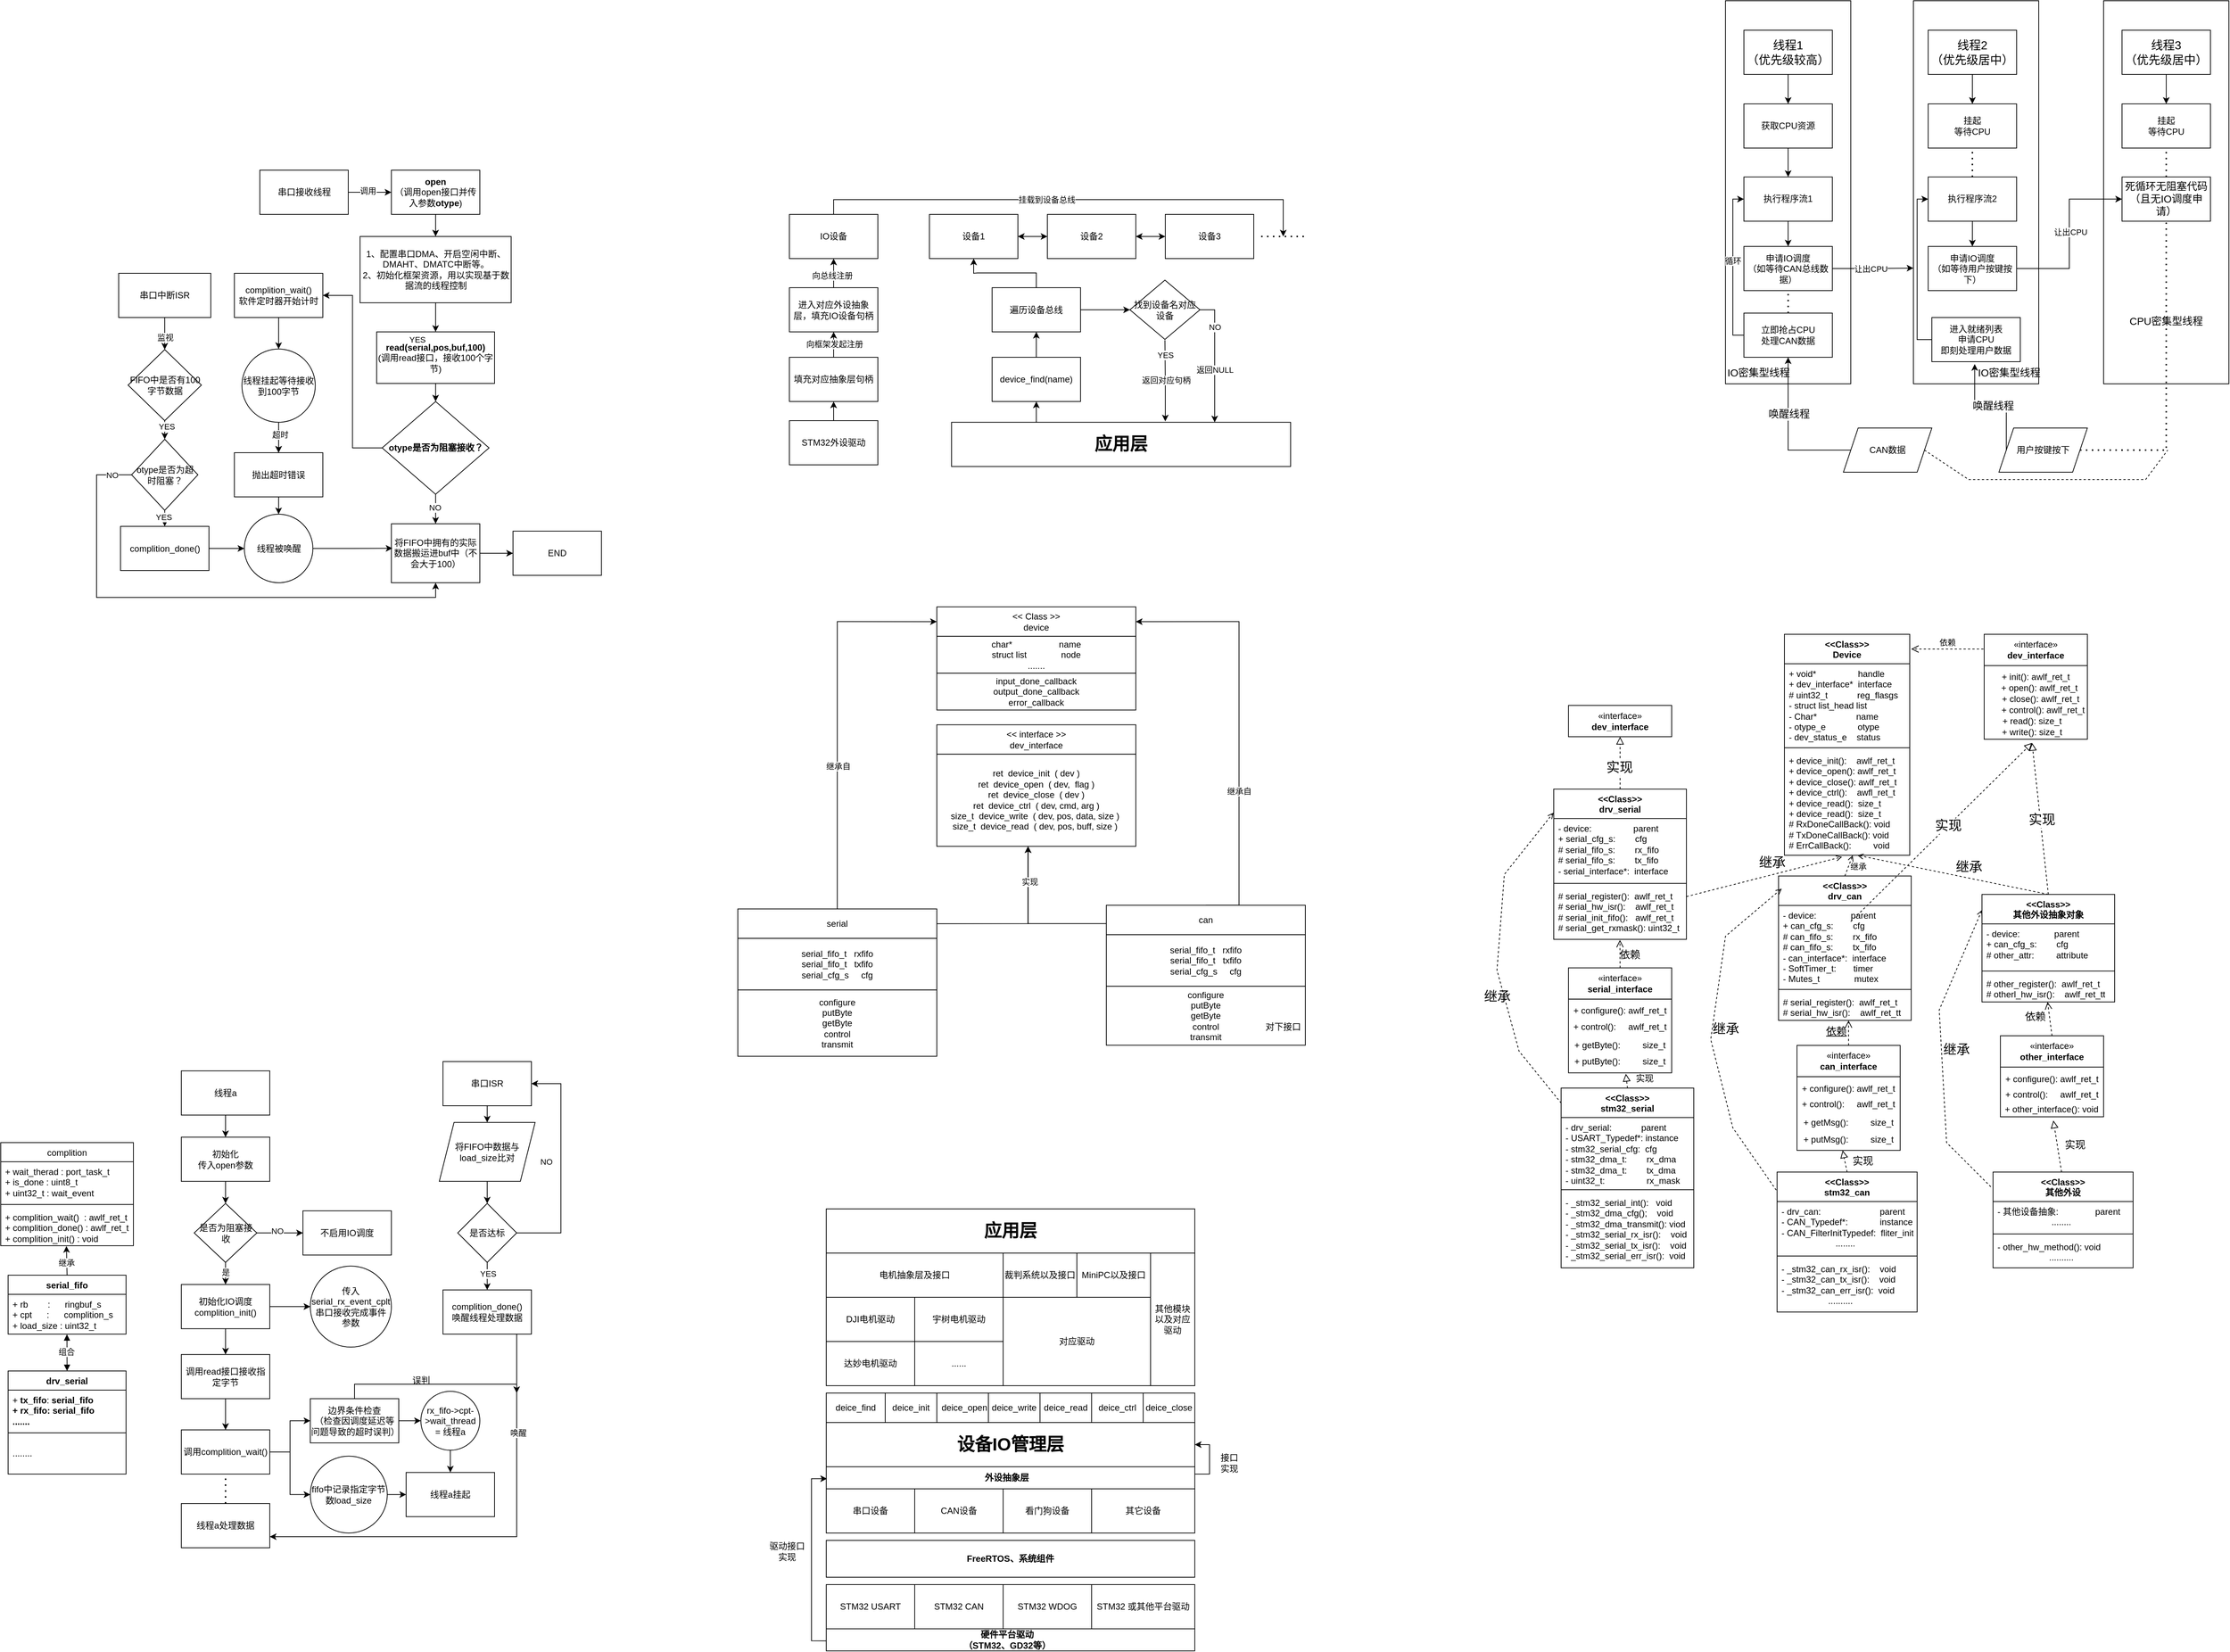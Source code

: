 <mxfile version="26.1.1">
  <diagram name="第 1 页" id="8iPxCM6JPxsRdWpQLAx2">
    <mxGraphModel dx="2611" dy="3236" grid="1" gridSize="10" guides="1" tooltips="1" connect="1" arrows="1" fold="1" page="1" pageScale="1" pageWidth="827" pageHeight="1169" math="0" shadow="0">
      <root>
        <mxCell id="0" />
        <mxCell id="1" parent="0" />
        <mxCell id="AGBw4s3prhrxFRjOY7QI-17" value="" style="rounded=0;whiteSpace=wrap;html=1;" vertex="1" parent="1">
          <mxGeometry x="1795" y="-1280" width="170" height="520" as="geometry" />
        </mxCell>
        <mxCell id="AGBw4s3prhrxFRjOY7QI-14" value="" style="rounded=0;whiteSpace=wrap;html=1;" vertex="1" parent="1">
          <mxGeometry x="1540" y="-1280" width="170" height="520" as="geometry" />
        </mxCell>
        <mxCell id="jt0Y1jYMF5pTEGa3sG3W-88" value="«interface»&lt;br&gt;&lt;b&gt;dev_interface&lt;/b&gt;" style="html=1;whiteSpace=wrap;" parent="1" vertex="1">
          <mxGeometry x="1891" y="-420" width="140" height="42.5" as="geometry" />
        </mxCell>
        <mxCell id="jt0Y1jYMF5pTEGa3sG3W-89" value="" style="rounded=0;whiteSpace=wrap;html=1;" parent="1" vertex="1">
          <mxGeometry x="1891" y="-377.5" width="140" height="100" as="geometry" />
        </mxCell>
        <mxCell id="5uvBx_b5lTkgeUuBOwS7-153" style="edgeStyle=orthogonalEdgeStyle;rounded=0;orthogonalLoop=1;jettySize=auto;html=1;exitX=0.5;exitY=1;exitDx=0;exitDy=0;entryX=0.5;entryY=0;entryDx=0;entryDy=0;" parent="1" source="5uvBx_b5lTkgeUuBOwS7-148" target="5uvBx_b5lTkgeUuBOwS7-141" edge="1">
          <mxGeometry relative="1" as="geometry" />
        </mxCell>
        <mxCell id="5uvBx_b5lTkgeUuBOwS7-157" value="监视" style="edgeLabel;html=1;align=center;verticalAlign=middle;resizable=0;points=[];" parent="5uvBx_b5lTkgeUuBOwS7-153" vertex="1" connectable="0">
          <mxGeometry x="-0.214" y="-1" relative="1" as="geometry">
            <mxPoint x="1" y="10" as="offset" />
          </mxGeometry>
        </mxCell>
        <mxCell id="5uvBx_b5lTkgeUuBOwS7-148" value="串口中断ISR" style="rounded=0;whiteSpace=wrap;html=1;" parent="1" vertex="1">
          <mxGeometry x="-640" y="-910" width="125" height="60" as="geometry" />
        </mxCell>
        <mxCell id="5uvBx_b5lTkgeUuBOwS7-117" value="" style="edgeStyle=orthogonalEdgeStyle;rounded=0;orthogonalLoop=1;jettySize=auto;html=1;" parent="1" source="5uvBx_b5lTkgeUuBOwS7-110" target="5uvBx_b5lTkgeUuBOwS7-65" edge="1">
          <mxGeometry relative="1" as="geometry" />
        </mxCell>
        <mxCell id="5uvBx_b5lTkgeUuBOwS7-110" value="&amp;lt;&amp;lt; interface &amp;gt;&amp;gt;&lt;div&gt;dev_interface&lt;/div&gt;" style="rounded=0;whiteSpace=wrap;html=1;" parent="1" vertex="1">
          <mxGeometry x="470" y="-297.18" width="270" height="40" as="geometry" />
        </mxCell>
        <mxCell id="5uvBx_b5lTkgeUuBOwS7-17" value="&lt;font style=&quot;font-size: 24px;&quot;&gt;&lt;b&gt;设备IO管理层&lt;/b&gt;&lt;/font&gt;" style="rounded=0;whiteSpace=wrap;html=1;" parent="1" vertex="1">
          <mxGeometry x="320" y="650" width="500" height="60" as="geometry" />
        </mxCell>
        <mxCell id="5uvBx_b5lTkgeUuBOwS7-1" value="&lt;font style=&quot;font-size: 24px;&quot;&gt;&lt;b&gt;应用层&lt;/b&gt;&lt;/font&gt;" style="rounded=0;whiteSpace=wrap;html=1;" parent="1" vertex="1">
          <mxGeometry x="320" y="360" width="500" height="60" as="geometry" />
        </mxCell>
        <mxCell id="5uvBx_b5lTkgeUuBOwS7-6" value="DJI电机驱动" style="rounded=0;whiteSpace=wrap;html=1;" parent="1" vertex="1">
          <mxGeometry x="320" y="480" width="120" height="60" as="geometry" />
        </mxCell>
        <mxCell id="5uvBx_b5lTkgeUuBOwS7-7" value="宇树电机驱动" style="rounded=0;whiteSpace=wrap;html=1;" parent="1" vertex="1">
          <mxGeometry x="440" y="480" width="120" height="60" as="geometry" />
        </mxCell>
        <mxCell id="5uvBx_b5lTkgeUuBOwS7-8" value="达妙电机驱动" style="rounded=0;whiteSpace=wrap;html=1;" parent="1" vertex="1">
          <mxGeometry x="320" y="540" width="120" height="60" as="geometry" />
        </mxCell>
        <mxCell id="5uvBx_b5lTkgeUuBOwS7-9" value="电机抽象层及接口" style="rounded=0;whiteSpace=wrap;html=1;" parent="1" vertex="1">
          <mxGeometry x="320" y="420" width="240" height="60" as="geometry" />
        </mxCell>
        <mxCell id="5uvBx_b5lTkgeUuBOwS7-10" value="......" style="rounded=0;whiteSpace=wrap;html=1;" parent="1" vertex="1">
          <mxGeometry x="440" y="540" width="120" height="60" as="geometry" />
        </mxCell>
        <mxCell id="5uvBx_b5lTkgeUuBOwS7-11" value="裁判系统以及接口" style="rounded=0;whiteSpace=wrap;html=1;" parent="1" vertex="1">
          <mxGeometry x="560" y="420" width="100" height="60" as="geometry" />
        </mxCell>
        <mxCell id="5uvBx_b5lTkgeUuBOwS7-13" value="对应驱动" style="rounded=0;whiteSpace=wrap;html=1;" parent="1" vertex="1">
          <mxGeometry x="560" y="480" width="200" height="120" as="geometry" />
        </mxCell>
        <mxCell id="5uvBx_b5lTkgeUuBOwS7-14" value="其他模块以及对应驱动" style="rounded=0;whiteSpace=wrap;html=1;" parent="1" vertex="1">
          <mxGeometry x="760" y="420" width="60" height="180" as="geometry" />
        </mxCell>
        <mxCell id="5uvBx_b5lTkgeUuBOwS7-16" value="MiniPC以及接口" style="rounded=0;whiteSpace=wrap;html=1;" parent="1" vertex="1">
          <mxGeometry x="660" y="420" width="100" height="60" as="geometry" />
        </mxCell>
        <mxCell id="5uvBx_b5lTkgeUuBOwS7-19" value="" style="rounded=0;whiteSpace=wrap;html=1;" parent="1" vertex="1">
          <mxGeometry x="320" y="710" width="500" height="90" as="geometry" />
        </mxCell>
        <mxCell id="5uvBx_b5lTkgeUuBOwS7-20" value="&lt;b&gt;外设抽象层&lt;/b&gt;" style="text;strokeColor=none;align=center;fillColor=none;html=1;verticalAlign=middle;whiteSpace=wrap;rounded=0;" parent="1" vertex="1">
          <mxGeometry x="520" y="710" width="90" height="30" as="geometry" />
        </mxCell>
        <mxCell id="5uvBx_b5lTkgeUuBOwS7-22" value="deice_init" style="rounded=0;whiteSpace=wrap;html=1;" parent="1" vertex="1">
          <mxGeometry x="400" y="610" width="70" height="40" as="geometry" />
        </mxCell>
        <mxCell id="5uvBx_b5lTkgeUuBOwS7-24" value="deice_open" style="rounded=0;whiteSpace=wrap;html=1;" parent="1" vertex="1">
          <mxGeometry x="470" y="610" width="75" height="40" as="geometry" />
        </mxCell>
        <mxCell id="5uvBx_b5lTkgeUuBOwS7-25" value="deice_write" style="rounded=0;whiteSpace=wrap;html=1;" parent="1" vertex="1">
          <mxGeometry x="540" y="610" width="70" height="40" as="geometry" />
        </mxCell>
        <mxCell id="5uvBx_b5lTkgeUuBOwS7-26" value="deice_read" style="rounded=0;whiteSpace=wrap;html=1;" parent="1" vertex="1">
          <mxGeometry x="610" y="610" width="70" height="40" as="geometry" />
        </mxCell>
        <mxCell id="5uvBx_b5lTkgeUuBOwS7-28" value="deice_ctrl" style="rounded=0;whiteSpace=wrap;html=1;" parent="1" vertex="1">
          <mxGeometry x="680" y="610" width="70" height="40" as="geometry" />
        </mxCell>
        <mxCell id="5uvBx_b5lTkgeUuBOwS7-29" value="deice_close" style="rounded=0;whiteSpace=wrap;html=1;" parent="1" vertex="1">
          <mxGeometry x="750" y="610" width="70" height="40" as="geometry" />
        </mxCell>
        <mxCell id="5uvBx_b5lTkgeUuBOwS7-31" value="串口设备" style="rounded=0;whiteSpace=wrap;html=1;" parent="1" vertex="1">
          <mxGeometry x="320" y="740" width="120" height="60" as="geometry" />
        </mxCell>
        <mxCell id="5uvBx_b5lTkgeUuBOwS7-32" value="CAN设备" style="rounded=0;whiteSpace=wrap;html=1;" parent="1" vertex="1">
          <mxGeometry x="440" y="740" width="120" height="60" as="geometry" />
        </mxCell>
        <mxCell id="5uvBx_b5lTkgeUuBOwS7-33" value="看门狗设备" style="rounded=0;whiteSpace=wrap;html=1;" parent="1" vertex="1">
          <mxGeometry x="560" y="740" width="120" height="60" as="geometry" />
        </mxCell>
        <mxCell id="5uvBx_b5lTkgeUuBOwS7-57" style="edgeStyle=orthogonalEdgeStyle;rounded=0;orthogonalLoop=1;jettySize=auto;html=1;exitX=1;exitY=0;exitDx=0;exitDy=0;entryX=1;entryY=0.5;entryDx=0;entryDy=0;" parent="1" source="5uvBx_b5lTkgeUuBOwS7-34" target="5uvBx_b5lTkgeUuBOwS7-17" edge="1">
          <mxGeometry relative="1" as="geometry" />
        </mxCell>
        <mxCell id="5uvBx_b5lTkgeUuBOwS7-34" value="其它设备" style="rounded=0;whiteSpace=wrap;html=1;" parent="1" vertex="1">
          <mxGeometry x="680" y="740" width="140" height="60" as="geometry" />
        </mxCell>
        <mxCell id="5uvBx_b5lTkgeUuBOwS7-37" value="" style="rounded=0;whiteSpace=wrap;html=1;" parent="1" vertex="1">
          <mxGeometry x="320" y="870" width="500" height="90" as="geometry" />
        </mxCell>
        <mxCell id="5uvBx_b5lTkgeUuBOwS7-38" value="&lt;b&gt;硬件平台驱动（STM32、GD32等）&lt;/b&gt;" style="text;strokeColor=none;align=center;fillColor=none;html=1;verticalAlign=middle;whiteSpace=wrap;rounded=0;" parent="1" vertex="1">
          <mxGeometry x="498.75" y="930" width="132.5" height="30" as="geometry" />
        </mxCell>
        <mxCell id="5uvBx_b5lTkgeUuBOwS7-40" value="STM32 USART" style="rounded=0;whiteSpace=wrap;html=1;" parent="1" vertex="1">
          <mxGeometry x="320" y="870" width="120" height="60" as="geometry" />
        </mxCell>
        <mxCell id="5uvBx_b5lTkgeUuBOwS7-41" value="STM32 CAN" style="rounded=0;whiteSpace=wrap;html=1;" parent="1" vertex="1">
          <mxGeometry x="440" y="870" width="120" height="60" as="geometry" />
        </mxCell>
        <mxCell id="5uvBx_b5lTkgeUuBOwS7-43" value="STM32 WDOG" style="rounded=0;whiteSpace=wrap;html=1;" parent="1" vertex="1">
          <mxGeometry x="560" y="870" width="120" height="60" as="geometry" />
        </mxCell>
        <mxCell id="5uvBx_b5lTkgeUuBOwS7-44" value="STM32 或其他平台驱动" style="rounded=0;whiteSpace=wrap;html=1;" parent="1" vertex="1">
          <mxGeometry x="680" y="870" width="140" height="60" as="geometry" />
        </mxCell>
        <mxCell id="5uvBx_b5lTkgeUuBOwS7-46" value="驱动接口&lt;div&gt;实现&lt;/div&gt;" style="text;strokeColor=none;align=center;fillColor=none;html=1;verticalAlign=middle;whiteSpace=wrap;rounded=0;" parent="1" vertex="1">
          <mxGeometry x="240" y="810" width="53.75" height="30" as="geometry" />
        </mxCell>
        <mxCell id="5uvBx_b5lTkgeUuBOwS7-55" style="edgeStyle=orthogonalEdgeStyle;rounded=0;orthogonalLoop=1;jettySize=auto;html=1;exitX=-0.001;exitY=0.848;exitDx=0;exitDy=0;entryX=0.002;entryY=0.181;entryDx=0;entryDy=0;entryPerimeter=0;exitPerimeter=0;" parent="1" source="5uvBx_b5lTkgeUuBOwS7-37" target="5uvBx_b5lTkgeUuBOwS7-19" edge="1">
          <mxGeometry relative="1" as="geometry" />
        </mxCell>
        <mxCell id="5uvBx_b5lTkgeUuBOwS7-56" value="&lt;b&gt;FreeRTOS、系统组件&lt;/b&gt;" style="rounded=0;whiteSpace=wrap;html=1;" parent="1" vertex="1">
          <mxGeometry x="320" y="810" width="500" height="50" as="geometry" />
        </mxCell>
        <mxCell id="5uvBx_b5lTkgeUuBOwS7-58" value="接口&lt;div&gt;实现&lt;/div&gt;" style="text;strokeColor=none;align=center;fillColor=none;html=1;verticalAlign=middle;whiteSpace=wrap;rounded=0;" parent="1" vertex="1">
          <mxGeometry x="840" y="690" width="53.75" height="30" as="geometry" />
        </mxCell>
        <mxCell id="5uvBx_b5lTkgeUuBOwS7-59" value="deice_find" style="rounded=0;whiteSpace=wrap;html=1;" parent="1" vertex="1">
          <mxGeometry x="320" y="610" width="80" height="40" as="geometry" />
        </mxCell>
        <mxCell id="5uvBx_b5lTkgeUuBOwS7-60" value="&lt;div&gt;&amp;lt;&amp;lt; Class &amp;gt;&amp;gt;&lt;/div&gt;device" style="rounded=0;whiteSpace=wrap;html=1;" parent="1" vertex="1">
          <mxGeometry x="470" y="-457.18" width="270" height="40" as="geometry" />
        </mxCell>
        <mxCell id="5uvBx_b5lTkgeUuBOwS7-64" value="char*&amp;nbsp; &amp;nbsp; &amp;nbsp; &amp;nbsp; &amp;nbsp; &amp;nbsp; &amp;nbsp; &amp;nbsp; &amp;nbsp; &amp;nbsp;name&lt;div&gt;&lt;span style=&quot;background-color: transparent; color: light-dark(rgb(0, 0, 0), rgb(255, 255, 255));&quot;&gt;struct list&amp;nbsp; &amp;nbsp; &amp;nbsp; &amp;nbsp; &amp;nbsp; &amp;nbsp; &amp;nbsp; node&lt;/span&gt;&lt;/div&gt;&lt;div&gt;&lt;span style=&quot;background-color: transparent; color: light-dark(rgb(0, 0, 0), rgb(255, 255, 255));&quot;&gt;.......&lt;/span&gt;&lt;/div&gt;" style="rounded=0;whiteSpace=wrap;html=1;" parent="1" vertex="1">
          <mxGeometry x="470" y="-417.18" width="270" height="50" as="geometry" />
        </mxCell>
        <mxCell id="5uvBx_b5lTkgeUuBOwS7-65" value="&lt;div&gt;&lt;span style=&quot;background-color: transparent; color: light-dark(rgb(0, 0, 0), rgb(255, 255, 255));&quot;&gt;ret&amp;nbsp; device_init&amp;nbsp; ( dev )&lt;/span&gt;&lt;/div&gt;&lt;div&gt;ret&amp;nbsp; device_open&amp;nbsp;&amp;nbsp;&lt;span style=&quot;background-color: transparent; color: light-dark(rgb(0, 0, 0), rgb(255, 255, 255));&quot;&gt;( dev,&amp;nbsp; flag )&lt;/span&gt;&lt;/div&gt;&lt;div&gt;ret&amp;nbsp; device_close&amp;nbsp; ( dev )&lt;/div&gt;&lt;div&gt;ret&amp;nbsp; device_ctrl&amp;nbsp; ( dev, cmd, arg )&lt;/div&gt;&lt;div&gt;size_t&amp;nbsp; device_write&amp;nbsp; ( dev, pos, data, size )&amp;nbsp;&lt;/div&gt;&lt;div&gt;size_t&amp;nbsp; device_read&amp;nbsp; ( dev, pos, buff, size )&amp;nbsp;&lt;/div&gt;" style="rounded=0;whiteSpace=wrap;html=1;" parent="1" vertex="1">
          <mxGeometry x="470" y="-257.18" width="270" height="125" as="geometry" />
        </mxCell>
        <mxCell id="5uvBx_b5lTkgeUuBOwS7-75" style="edgeStyle=orthogonalEdgeStyle;rounded=0;orthogonalLoop=1;jettySize=auto;html=1;exitX=0.5;exitY=0;exitDx=0;exitDy=0;entryX=0;entryY=0.5;entryDx=0;entryDy=0;" parent="1" source="5uvBx_b5lTkgeUuBOwS7-69" target="5uvBx_b5lTkgeUuBOwS7-60" edge="1">
          <mxGeometry relative="1" as="geometry" />
        </mxCell>
        <mxCell id="5uvBx_b5lTkgeUuBOwS7-76" value="继承自" style="edgeLabel;html=1;align=center;verticalAlign=middle;resizable=0;points=[];" parent="5uvBx_b5lTkgeUuBOwS7-75" vertex="1" connectable="0">
          <mxGeometry x="-0.259" y="-1" relative="1" as="geometry">
            <mxPoint as="offset" />
          </mxGeometry>
        </mxCell>
        <mxCell id="5uvBx_b5lTkgeUuBOwS7-69" value="serial" style="rounded=0;whiteSpace=wrap;html=1;" parent="1" vertex="1">
          <mxGeometry x="200" y="-47.18" width="270" height="40" as="geometry" />
        </mxCell>
        <mxCell id="5uvBx_b5lTkgeUuBOwS7-70" value="serial_fifo_t&amp;nbsp; &amp;nbsp;rxfifo&lt;div&gt;serial_fifo_t&amp;nbsp; &amp;nbsp;txfifo&lt;/div&gt;&lt;div&gt;serial_cfg_s&amp;nbsp; &amp;nbsp; &amp;nbsp;cfg&lt;/div&gt;" style="rounded=0;whiteSpace=wrap;html=1;" parent="1" vertex="1">
          <mxGeometry x="200" y="-7.18" width="270" height="70" as="geometry" />
        </mxCell>
        <mxCell id="5uvBx_b5lTkgeUuBOwS7-79" value="&lt;div&gt;configure&lt;/div&gt;&lt;div&gt;putByte&lt;/div&gt;&lt;div&gt;getByte&lt;/div&gt;&lt;div&gt;control&lt;/div&gt;&lt;div&gt;transmit&lt;/div&gt;" style="rounded=0;whiteSpace=wrap;html=1;" parent="1" vertex="1">
          <mxGeometry x="200" y="62.82" width="270" height="90" as="geometry" />
        </mxCell>
        <mxCell id="5uvBx_b5lTkgeUuBOwS7-93" style="edgeStyle=orthogonalEdgeStyle;rounded=0;orthogonalLoop=1;jettySize=auto;html=1;exitX=0.5;exitY=0;exitDx=0;exitDy=0;entryX=1;entryY=0.5;entryDx=0;entryDy=0;" parent="1" source="5uvBx_b5lTkgeUuBOwS7-88" target="5uvBx_b5lTkgeUuBOwS7-60" edge="1">
          <mxGeometry relative="1" as="geometry">
            <Array as="points">
              <mxPoint x="880" y="-52.18" />
              <mxPoint x="880" y="-437.18" />
            </Array>
          </mxGeometry>
        </mxCell>
        <mxCell id="5uvBx_b5lTkgeUuBOwS7-95" value="继承自" style="edgeLabel;html=1;align=center;verticalAlign=middle;resizable=0;points=[];" parent="5uvBx_b5lTkgeUuBOwS7-93" vertex="1" connectable="0">
          <mxGeometry x="-0.299" relative="1" as="geometry">
            <mxPoint as="offset" />
          </mxGeometry>
        </mxCell>
        <mxCell id="5uvBx_b5lTkgeUuBOwS7-88" value="can" style="rounded=0;whiteSpace=wrap;html=1;" parent="1" vertex="1">
          <mxGeometry x="700" y="-52.18" width="270" height="40" as="geometry" />
        </mxCell>
        <mxCell id="5uvBx_b5lTkgeUuBOwS7-89" value="serial_fifo_t&amp;nbsp; &amp;nbsp;rxfifo&lt;div&gt;serial_fifo_t&amp;nbsp; &amp;nbsp;txfifo&lt;/div&gt;&lt;div&gt;serial_cfg_s&amp;nbsp; &amp;nbsp; &amp;nbsp;cfg&lt;/div&gt;" style="rounded=0;whiteSpace=wrap;html=1;" parent="1" vertex="1">
          <mxGeometry x="700" y="-12.18" width="270" height="70" as="geometry" />
        </mxCell>
        <mxCell id="5uvBx_b5lTkgeUuBOwS7-90" value="&lt;div&gt;configure&lt;/div&gt;&lt;div&gt;putByte&lt;/div&gt;&lt;div&gt;getByte&lt;/div&gt;&lt;div&gt;control&lt;/div&gt;&lt;div&gt;transmit&lt;/div&gt;" style="rounded=0;whiteSpace=wrap;html=1;" parent="1" vertex="1">
          <mxGeometry x="700" y="57.82" width="270" height="80" as="geometry" />
        </mxCell>
        <mxCell id="5uvBx_b5lTkgeUuBOwS7-91" value="对下接口" style="text;strokeColor=none;align=center;fillColor=none;html=1;verticalAlign=middle;whiteSpace=wrap;rounded=0;" parent="1" vertex="1">
          <mxGeometry x="910" y="97.82" width="60" height="30" as="geometry" />
        </mxCell>
        <mxCell id="5uvBx_b5lTkgeUuBOwS7-97" value="input_done_callback&lt;div&gt;output_done_callback&lt;/div&gt;&lt;div&gt;error_callback&lt;/div&gt;" style="rounded=0;whiteSpace=wrap;html=1;" parent="1" vertex="1">
          <mxGeometry x="470" y="-367.18" width="270" height="50" as="geometry" />
        </mxCell>
        <mxCell id="5uvBx_b5lTkgeUuBOwS7-113" style="edgeStyle=orthogonalEdgeStyle;rounded=0;orthogonalLoop=1;jettySize=auto;html=1;exitX=1;exitY=0.5;exitDx=0;exitDy=0;entryX=0.458;entryY=1;entryDx=0;entryDy=0;entryPerimeter=0;" parent="1" source="5uvBx_b5lTkgeUuBOwS7-69" target="5uvBx_b5lTkgeUuBOwS7-65" edge="1">
          <mxGeometry relative="1" as="geometry" />
        </mxCell>
        <mxCell id="5uvBx_b5lTkgeUuBOwS7-114" style="edgeStyle=orthogonalEdgeStyle;rounded=0;orthogonalLoop=1;jettySize=auto;html=1;exitX=0;exitY=0.5;exitDx=0;exitDy=0;entryX=0.459;entryY=1;entryDx=0;entryDy=0;entryPerimeter=0;" parent="1" source="5uvBx_b5lTkgeUuBOwS7-88" target="5uvBx_b5lTkgeUuBOwS7-65" edge="1">
          <mxGeometry relative="1" as="geometry">
            <Array as="points">
              <mxPoint x="594" y="-27.18" />
            </Array>
          </mxGeometry>
        </mxCell>
        <mxCell id="5uvBx_b5lTkgeUuBOwS7-115" value="实现" style="edgeLabel;html=1;align=center;verticalAlign=middle;resizable=0;points=[];" parent="5uvBx_b5lTkgeUuBOwS7-114" vertex="1" connectable="0">
          <mxGeometry x="0.555" y="-2" relative="1" as="geometry">
            <mxPoint as="offset" />
          </mxGeometry>
        </mxCell>
        <mxCell id="5uvBx_b5lTkgeUuBOwS7-131" style="edgeStyle=orthogonalEdgeStyle;rounded=0;orthogonalLoop=1;jettySize=auto;html=1;exitX=0.5;exitY=1;exitDx=0;exitDy=0;" parent="1" source="5uvBx_b5lTkgeUuBOwS7-122" target="5uvBx_b5lTkgeUuBOwS7-132" edge="1">
          <mxGeometry relative="1" as="geometry">
            <mxPoint x="-214.667" y="-960" as="targetPoint" />
          </mxGeometry>
        </mxCell>
        <mxCell id="5uvBx_b5lTkgeUuBOwS7-122" value="&lt;b&gt;open&lt;/b&gt;&lt;div&gt;（调用open接口并传入参数&lt;b&gt;otype&lt;/b&gt;)&lt;/div&gt;" style="rounded=0;whiteSpace=wrap;html=1;" parent="1" vertex="1">
          <mxGeometry x="-270" y="-1050" width="120" height="60" as="geometry" />
        </mxCell>
        <mxCell id="5uvBx_b5lTkgeUuBOwS7-127" style="edgeStyle=orthogonalEdgeStyle;rounded=0;orthogonalLoop=1;jettySize=auto;html=1;exitX=0.5;exitY=1;exitDx=0;exitDy=0;entryX=0.5;entryY=0;entryDx=0;entryDy=0;" parent="1" source="5uvBx_b5lTkgeUuBOwS7-124" edge="1">
          <mxGeometry relative="1" as="geometry">
            <mxPoint x="-210" y="-736" as="targetPoint" />
          </mxGeometry>
        </mxCell>
        <mxCell id="5uvBx_b5lTkgeUuBOwS7-124" value="&lt;b&gt;read(serial,pos,buf,100)&lt;/b&gt;&lt;div&gt;(调用read接口，接收100个字节)&lt;/div&gt;" style="whiteSpace=wrap;html=1;rounded=0;" parent="1" vertex="1">
          <mxGeometry x="-290" y="-830.5" width="160" height="70" as="geometry" />
        </mxCell>
        <mxCell id="5uvBx_b5lTkgeUuBOwS7-129" style="edgeStyle=orthogonalEdgeStyle;rounded=0;orthogonalLoop=1;jettySize=auto;html=1;exitX=1;exitY=0.5;exitDx=0;exitDy=0;entryX=0;entryY=0.5;entryDx=0;entryDy=0;" parent="1" source="5uvBx_b5lTkgeUuBOwS7-128" target="5uvBx_b5lTkgeUuBOwS7-122" edge="1">
          <mxGeometry relative="1" as="geometry" />
        </mxCell>
        <mxCell id="5uvBx_b5lTkgeUuBOwS7-130" value="调用" style="edgeLabel;html=1;align=center;verticalAlign=middle;resizable=0;points=[];" parent="5uvBx_b5lTkgeUuBOwS7-129" vertex="1" connectable="0">
          <mxGeometry x="-0.097" y="2" relative="1" as="geometry">
            <mxPoint as="offset" />
          </mxGeometry>
        </mxCell>
        <mxCell id="5uvBx_b5lTkgeUuBOwS7-128" value="串口接收线程" style="rounded=0;whiteSpace=wrap;html=1;" parent="1" vertex="1">
          <mxGeometry x="-448.5" y="-1050" width="120" height="60" as="geometry" />
        </mxCell>
        <mxCell id="5uvBx_b5lTkgeUuBOwS7-172" value="" style="edgeStyle=orthogonalEdgeStyle;rounded=0;orthogonalLoop=1;jettySize=auto;html=1;" parent="1" source="5uvBx_b5lTkgeUuBOwS7-132" target="5uvBx_b5lTkgeUuBOwS7-124" edge="1">
          <mxGeometry relative="1" as="geometry" />
        </mxCell>
        <mxCell id="5uvBx_b5lTkgeUuBOwS7-132" value="1、配置串口DMA、开启空闲中断、DMAHT、DMATC中断等。&lt;div&gt;2、初始化框架资源，用以实现基于数据流的线程控制&lt;/div&gt;" style="rounded=0;whiteSpace=wrap;html=1;" parent="1" vertex="1">
          <mxGeometry x="-312.5" y="-960" width="205" height="90" as="geometry" />
        </mxCell>
        <mxCell id="jt0Y1jYMF5pTEGa3sG3W-29" value="" style="edgeStyle=orthogonalEdgeStyle;rounded=0;orthogonalLoop=1;jettySize=auto;html=1;" parent="1" source="5uvBx_b5lTkgeUuBOwS7-135" target="jt0Y1jYMF5pTEGa3sG3W-28" edge="1">
          <mxGeometry relative="1" as="geometry" />
        </mxCell>
        <mxCell id="jt0Y1jYMF5pTEGa3sG3W-30" value="" style="edgeStyle=orthogonalEdgeStyle;rounded=0;orthogonalLoop=1;jettySize=auto;html=1;" parent="1" source="5uvBx_b5lTkgeUuBOwS7-135" target="jt0Y1jYMF5pTEGa3sG3W-28" edge="1">
          <mxGeometry relative="1" as="geometry" />
        </mxCell>
        <mxCell id="jt0Y1jYMF5pTEGa3sG3W-31" value="超时" style="edgeLabel;html=1;align=center;verticalAlign=middle;resizable=0;points=[];" parent="jt0Y1jYMF5pTEGa3sG3W-30" vertex="1" connectable="0">
          <mxGeometry x="-0.191" y="2" relative="1" as="geometry">
            <mxPoint as="offset" />
          </mxGeometry>
        </mxCell>
        <mxCell id="5uvBx_b5lTkgeUuBOwS7-135" value="&lt;div&gt;&lt;span style=&quot;background-color: transparent; color: light-dark(rgb(0, 0, 0), rgb(255, 255, 255));&quot;&gt;线程挂起等待接收到100字节&lt;/span&gt;&lt;/div&gt;" style="ellipse;whiteSpace=wrap;html=1;aspect=fixed;" parent="1" vertex="1">
          <mxGeometry x="-472.75" y="-807.25" width="99.5" height="99.5" as="geometry" />
        </mxCell>
        <mxCell id="5uvBx_b5lTkgeUuBOwS7-164" style="edgeStyle=orthogonalEdgeStyle;rounded=0;orthogonalLoop=1;jettySize=auto;html=1;exitX=0.5;exitY=1;exitDx=0;exitDy=0;entryX=0.5;entryY=0;entryDx=0;entryDy=0;" parent="1" source="5uvBx_b5lTkgeUuBOwS7-141" target="jt0Y1jYMF5pTEGa3sG3W-33" edge="1">
          <mxGeometry relative="1" as="geometry">
            <mxPoint x="-575" y="-660" as="targetPoint" />
          </mxGeometry>
        </mxCell>
        <mxCell id="5uvBx_b5lTkgeUuBOwS7-165" value="YES" style="edgeLabel;html=1;align=center;verticalAlign=middle;resizable=0;points=[];" parent="5uvBx_b5lTkgeUuBOwS7-164" vertex="1" connectable="0">
          <mxGeometry x="-0.393" y="2" relative="1" as="geometry">
            <mxPoint as="offset" />
          </mxGeometry>
        </mxCell>
        <mxCell id="5uvBx_b5lTkgeUuBOwS7-141" value="FIFO中是否有100字节数据" style="rhombus;whiteSpace=wrap;html=1;" parent="1" vertex="1">
          <mxGeometry x="-627.25" y="-806.5" width="99.5" height="96.5" as="geometry" />
        </mxCell>
        <mxCell id="5uvBx_b5lTkgeUuBOwS7-143" value="" style="edgeStyle=orthogonalEdgeStyle;rounded=0;orthogonalLoop=1;jettySize=auto;html=1;entryX=1;entryY=0.5;entryDx=0;entryDy=0;" parent="1" source="5uvBx_b5lTkgeUuBOwS7-142" target="jt0Y1jYMF5pTEGa3sG3W-26" edge="1">
          <mxGeometry relative="1" as="geometry">
            <mxPoint x="-330" y="-670" as="targetPoint" />
          </mxGeometry>
        </mxCell>
        <mxCell id="5uvBx_b5lTkgeUuBOwS7-145" value="YES" style="edgeLabel;html=1;align=center;verticalAlign=middle;resizable=0;points=[];" parent="5uvBx_b5lTkgeUuBOwS7-143" vertex="1" connectable="0">
          <mxGeometry x="0.069" y="-3" relative="1" as="geometry">
            <mxPoint x="84" y="-34" as="offset" />
          </mxGeometry>
        </mxCell>
        <mxCell id="5uvBx_b5lTkgeUuBOwS7-151" style="edgeStyle=orthogonalEdgeStyle;rounded=0;orthogonalLoop=1;jettySize=auto;html=1;exitX=0.5;exitY=1;exitDx=0;exitDy=0;entryX=0.5;entryY=0;entryDx=0;entryDy=0;" parent="1" source="5uvBx_b5lTkgeUuBOwS7-142" target="5uvBx_b5lTkgeUuBOwS7-149" edge="1">
          <mxGeometry relative="1" as="geometry" />
        </mxCell>
        <mxCell id="5uvBx_b5lTkgeUuBOwS7-152" value="NO" style="edgeLabel;html=1;align=center;verticalAlign=middle;resizable=0;points=[];" parent="5uvBx_b5lTkgeUuBOwS7-151" vertex="1" connectable="0">
          <mxGeometry x="-0.125" y="-1" relative="1" as="geometry">
            <mxPoint as="offset" />
          </mxGeometry>
        </mxCell>
        <mxCell id="5uvBx_b5lTkgeUuBOwS7-142" value="&lt;b&gt;otype是否为阻塞接收？&lt;/b&gt;" style="rhombus;whiteSpace=wrap;html=1;" parent="1" vertex="1">
          <mxGeometry x="-282.5" y="-736" width="145" height="126" as="geometry" />
        </mxCell>
        <mxCell id="5uvBx_b5lTkgeUuBOwS7-170" value="" style="edgeStyle=orthogonalEdgeStyle;rounded=0;orthogonalLoop=1;jettySize=auto;html=1;" parent="1" source="5uvBx_b5lTkgeUuBOwS7-149" target="5uvBx_b5lTkgeUuBOwS7-169" edge="1">
          <mxGeometry relative="1" as="geometry" />
        </mxCell>
        <mxCell id="5uvBx_b5lTkgeUuBOwS7-149" value="将FIFO中拥有的实际数据搬运进buf中（不会大于100）" style="rounded=0;whiteSpace=wrap;html=1;" parent="1" vertex="1">
          <mxGeometry x="-270" y="-570" width="120" height="80" as="geometry" />
        </mxCell>
        <mxCell id="5uvBx_b5lTkgeUuBOwS7-163" value="&lt;div&gt;&lt;span style=&quot;background-color: transparent; color: light-dark(rgb(0, 0, 0), rgb(255, 255, 255));&quot;&gt;线程被唤醒&lt;/span&gt;&lt;/div&gt;" style="ellipse;whiteSpace=wrap;html=1;aspect=fixed;" parent="1" vertex="1">
          <mxGeometry x="-469.5" y="-583" width="93" height="93" as="geometry" />
        </mxCell>
        <mxCell id="5uvBx_b5lTkgeUuBOwS7-166" style="edgeStyle=orthogonalEdgeStyle;rounded=0;orthogonalLoop=1;jettySize=auto;html=1;exitX=1;exitY=0.5;exitDx=0;exitDy=0;entryX=0.012;entryY=0.416;entryDx=0;entryDy=0;entryPerimeter=0;" parent="1" source="5uvBx_b5lTkgeUuBOwS7-163" target="5uvBx_b5lTkgeUuBOwS7-149" edge="1">
          <mxGeometry relative="1" as="geometry" />
        </mxCell>
        <mxCell id="5uvBx_b5lTkgeUuBOwS7-169" value="END" style="rounded=0;whiteSpace=wrap;html=1;" parent="1" vertex="1">
          <mxGeometry x="-105" y="-560" width="120" height="60" as="geometry" />
        </mxCell>
        <mxCell id="jt0Y1jYMF5pTEGa3sG3W-1" value="serial_fifo" style="swimlane;fontStyle=1;align=center;verticalAlign=top;childLayout=stackLayout;horizontal=1;startSize=26;horizontalStack=0;resizeParent=1;resizeParentMax=0;resizeLast=0;collapsible=1;marginBottom=0;whiteSpace=wrap;html=1;" parent="1" vertex="1">
          <mxGeometry x="-790" y="450" width="160" height="80" as="geometry" />
        </mxCell>
        <mxCell id="jt0Y1jYMF5pTEGa3sG3W-2" value="+ rb&amp;nbsp; &amp;nbsp; &amp;nbsp; &amp;nbsp;&amp;nbsp;&lt;span style=&quot;background-color: transparent; color: light-dark(rgb(0, 0, 0), rgb(255, 255, 255));&quot;&gt;:&amp;nbsp; &amp;nbsp; &amp;nbsp; ringbuf_s&lt;/span&gt;&lt;br&gt;&lt;div&gt;&lt;span style=&quot;background-color: transparent; color: light-dark(rgb(0, 0, 0), rgb(255, 255, 255));&quot;&gt;+ cpt&amp;nbsp; &amp;nbsp; &amp;nbsp; :&amp;nbsp; &amp;nbsp; &amp;nbsp; complition_s&lt;/span&gt;&lt;/div&gt;&lt;div&gt;&lt;span style=&quot;background-color: transparent; color: light-dark(rgb(0, 0, 0), rgb(255, 255, 255));&quot;&gt;+ load_size : uint32_t&lt;/span&gt;&lt;/div&gt;" style="text;strokeColor=none;fillColor=none;align=left;verticalAlign=top;spacingLeft=4;spacingRight=4;overflow=hidden;rotatable=0;points=[[0,0.5],[1,0.5]];portConstraint=eastwest;whiteSpace=wrap;html=1;" parent="jt0Y1jYMF5pTEGa3sG3W-1" vertex="1">
          <mxGeometry y="26" width="160" height="54" as="geometry" />
        </mxCell>
        <mxCell id="jt0Y1jYMF5pTEGa3sG3W-6" value="&lt;span style=&quot;font-weight: 400; text-align: left;&quot;&gt;complition&lt;/span&gt;" style="swimlane;fontStyle=1;align=center;verticalAlign=top;childLayout=stackLayout;horizontal=1;startSize=26;horizontalStack=0;resizeParent=1;resizeParentMax=0;resizeLast=0;collapsible=1;marginBottom=0;whiteSpace=wrap;html=1;" parent="1" vertex="1">
          <mxGeometry x="-800" y="270" width="180" height="140" as="geometry" />
        </mxCell>
        <mxCell id="jt0Y1jYMF5pTEGa3sG3W-7" value="+ wait_therad : port_task_t&lt;div&gt;+ is_done : uint8_t&lt;/div&gt;&lt;div&gt;+ uint32_t : wait_event&lt;/div&gt;" style="text;strokeColor=none;fillColor=none;align=left;verticalAlign=top;spacingLeft=4;spacingRight=4;overflow=hidden;rotatable=0;points=[[0,0.5],[1,0.5]];portConstraint=eastwest;whiteSpace=wrap;html=1;" parent="jt0Y1jYMF5pTEGa3sG3W-6" vertex="1">
          <mxGeometry y="26" width="180" height="54" as="geometry" />
        </mxCell>
        <mxCell id="jt0Y1jYMF5pTEGa3sG3W-8" value="" style="line;strokeWidth=1;fillColor=none;align=left;verticalAlign=middle;spacingTop=-1;spacingLeft=3;spacingRight=3;rotatable=0;labelPosition=right;points=[];portConstraint=eastwest;strokeColor=inherit;" parent="jt0Y1jYMF5pTEGa3sG3W-6" vertex="1">
          <mxGeometry y="80" width="180" height="8" as="geometry" />
        </mxCell>
        <mxCell id="jt0Y1jYMF5pTEGa3sG3W-9" value="+ complition_wait()&amp;nbsp; : awlf_ret_t&lt;div&gt;+&amp;nbsp;&lt;span style=&quot;background-color: transparent; color: light-dark(rgb(0, 0, 0), rgb(255, 255, 255));&quot;&gt;complition_done() : awlf_ret_t&lt;/span&gt;&lt;/div&gt;&lt;div&gt;&lt;span style=&quot;background-color: transparent; color: light-dark(rgb(0, 0, 0), rgb(255, 255, 255));&quot;&gt;+&amp;nbsp;&lt;/span&gt;&lt;span style=&quot;background-color: transparent; color: light-dark(rgb(0, 0, 0), rgb(255, 255, 255));&quot;&gt;complition_init() : void&lt;/span&gt;&lt;/div&gt;" style="text;strokeColor=none;fillColor=none;align=left;verticalAlign=top;spacingLeft=4;spacingRight=4;overflow=hidden;rotatable=0;points=[[0,0.5],[1,0.5]];portConstraint=eastwest;whiteSpace=wrap;html=1;" parent="jt0Y1jYMF5pTEGa3sG3W-6" vertex="1">
          <mxGeometry y="88" width="180" height="52" as="geometry" />
        </mxCell>
        <mxCell id="jt0Y1jYMF5pTEGa3sG3W-11" style="edgeStyle=orthogonalEdgeStyle;rounded=0;orthogonalLoop=1;jettySize=auto;html=1;exitX=0.5;exitY=0;exitDx=0;exitDy=0;entryX=0.495;entryY=1.009;entryDx=0;entryDy=0;entryPerimeter=0;" parent="1" source="jt0Y1jYMF5pTEGa3sG3W-1" target="jt0Y1jYMF5pTEGa3sG3W-9" edge="1">
          <mxGeometry relative="1" as="geometry" />
        </mxCell>
        <mxCell id="jt0Y1jYMF5pTEGa3sG3W-12" value="继承" style="edgeLabel;html=1;align=center;verticalAlign=middle;resizable=0;points=[];" parent="jt0Y1jYMF5pTEGa3sG3W-11" vertex="1" connectable="0">
          <mxGeometry x="-0.079" relative="1" as="geometry">
            <mxPoint as="offset" />
          </mxGeometry>
        </mxCell>
        <mxCell id="jt0Y1jYMF5pTEGa3sG3W-13" value="drv_serial" style="swimlane;fontStyle=1;align=center;verticalAlign=top;childLayout=stackLayout;horizontal=1;startSize=26;horizontalStack=0;resizeParent=1;resizeParentMax=0;resizeLast=0;collapsible=1;marginBottom=0;whiteSpace=wrap;html=1;" parent="1" vertex="1">
          <mxGeometry x="-790" y="580" width="160" height="140" as="geometry" />
        </mxCell>
        <mxCell id="jt0Y1jYMF5pTEGa3sG3W-14" value="+ &lt;b&gt;tx_fifo&lt;/b&gt;:&amp;nbsp;&lt;span style=&quot;font-weight: 700; text-align: center;&quot;&gt;serial_fifo&lt;/span&gt;&lt;div&gt;&lt;span style=&quot;font-weight: 700; text-align: center;&quot;&gt;+ rx_fifo:&amp;nbsp;&lt;/span&gt;&lt;span style=&quot;font-weight: 700; text-align: center; background-color: transparent; color: light-dark(rgb(0, 0, 0), rgb(255, 255, 255));&quot;&gt;serial_fifo&lt;/span&gt;&lt;/div&gt;&lt;div&gt;&lt;span style=&quot;font-weight: 700; text-align: center; background-color: transparent; color: light-dark(rgb(0, 0, 0), rgb(255, 255, 255));&quot;&gt;.......&lt;/span&gt;&lt;/div&gt;" style="text;strokeColor=none;fillColor=none;align=left;verticalAlign=top;spacingLeft=4;spacingRight=4;overflow=hidden;rotatable=0;points=[[0,0.5],[1,0.5]];portConstraint=eastwest;whiteSpace=wrap;html=1;" parent="jt0Y1jYMF5pTEGa3sG3W-13" vertex="1">
          <mxGeometry y="26" width="160" height="44" as="geometry" />
        </mxCell>
        <mxCell id="jt0Y1jYMF5pTEGa3sG3W-15" value="" style="line;strokeWidth=1;fillColor=none;align=left;verticalAlign=middle;spacingTop=-1;spacingLeft=3;spacingRight=3;rotatable=0;labelPosition=right;points=[];portConstraint=eastwest;strokeColor=inherit;" parent="jt0Y1jYMF5pTEGa3sG3W-13" vertex="1">
          <mxGeometry y="70" width="160" height="28" as="geometry" />
        </mxCell>
        <mxCell id="jt0Y1jYMF5pTEGa3sG3W-16" value="........" style="text;strokeColor=none;fillColor=none;align=left;verticalAlign=top;spacingLeft=4;spacingRight=4;overflow=hidden;rotatable=0;points=[[0,0.5],[1,0.5]];portConstraint=eastwest;whiteSpace=wrap;html=1;" parent="jt0Y1jYMF5pTEGa3sG3W-13" vertex="1">
          <mxGeometry y="98" width="160" height="42" as="geometry" />
        </mxCell>
        <mxCell id="jt0Y1jYMF5pTEGa3sG3W-21" value="" style="endArrow=block;startArrow=block;endFill=1;startFill=1;html=1;rounded=0;exitX=0.5;exitY=0;exitDx=0;exitDy=0;entryX=0.499;entryY=1.004;entryDx=0;entryDy=0;entryPerimeter=0;" parent="1" source="jt0Y1jYMF5pTEGa3sG3W-13" target="jt0Y1jYMF5pTEGa3sG3W-2" edge="1">
          <mxGeometry width="160" relative="1" as="geometry">
            <mxPoint x="-740" y="560" as="sourcePoint" />
            <mxPoint x="-580" y="560" as="targetPoint" />
          </mxGeometry>
        </mxCell>
        <mxCell id="jt0Y1jYMF5pTEGa3sG3W-22" value="组合" style="edgeLabel;html=1;align=center;verticalAlign=middle;resizable=0;points=[];" parent="jt0Y1jYMF5pTEGa3sG3W-21" vertex="1" connectable="0">
          <mxGeometry x="0.048" y="1" relative="1" as="geometry">
            <mxPoint as="offset" />
          </mxGeometry>
        </mxCell>
        <mxCell id="jt0Y1jYMF5pTEGa3sG3W-27" value="" style="edgeStyle=orthogonalEdgeStyle;rounded=0;orthogonalLoop=1;jettySize=auto;html=1;" parent="1" source="jt0Y1jYMF5pTEGa3sG3W-26" target="5uvBx_b5lTkgeUuBOwS7-135" edge="1">
          <mxGeometry relative="1" as="geometry" />
        </mxCell>
        <mxCell id="jt0Y1jYMF5pTEGa3sG3W-26" value="&lt;div&gt;complition_wait()&lt;/div&gt;&lt;div&gt;软件定时器开始计时&lt;/div&gt;" style="rounded=0;whiteSpace=wrap;html=1;" parent="1" vertex="1">
          <mxGeometry x="-483" y="-910.0" width="120" height="60" as="geometry" />
        </mxCell>
        <mxCell id="jt0Y1jYMF5pTEGa3sG3W-32" value="" style="edgeStyle=orthogonalEdgeStyle;rounded=0;orthogonalLoop=1;jettySize=auto;html=1;" parent="1" source="jt0Y1jYMF5pTEGa3sG3W-28" target="5uvBx_b5lTkgeUuBOwS7-163" edge="1">
          <mxGeometry relative="1" as="geometry" />
        </mxCell>
        <mxCell id="jt0Y1jYMF5pTEGa3sG3W-28" value="抛出超时错误" style="whiteSpace=wrap;html=1;" parent="1" vertex="1">
          <mxGeometry x="-483" y="-666.5" width="120" height="60" as="geometry" />
        </mxCell>
        <mxCell id="jt0Y1jYMF5pTEGa3sG3W-35" value="" style="edgeStyle=orthogonalEdgeStyle;rounded=0;orthogonalLoop=1;jettySize=auto;html=1;" parent="1" source="jt0Y1jYMF5pTEGa3sG3W-33" target="jt0Y1jYMF5pTEGa3sG3W-34" edge="1">
          <mxGeometry relative="1" as="geometry" />
        </mxCell>
        <mxCell id="jt0Y1jYMF5pTEGa3sG3W-36" value="YES" style="edgeLabel;html=1;align=center;verticalAlign=middle;resizable=0;points=[];" parent="jt0Y1jYMF5pTEGa3sG3W-35" vertex="1" connectable="0">
          <mxGeometry x="0.054" y="2" relative="1" as="geometry">
            <mxPoint as="offset" />
          </mxGeometry>
        </mxCell>
        <mxCell id="jt0Y1jYMF5pTEGa3sG3W-38" style="edgeStyle=orthogonalEdgeStyle;rounded=0;orthogonalLoop=1;jettySize=auto;html=1;exitX=0;exitY=0.5;exitDx=0;exitDy=0;entryX=0.5;entryY=1;entryDx=0;entryDy=0;" parent="1" source="jt0Y1jYMF5pTEGa3sG3W-33" target="5uvBx_b5lTkgeUuBOwS7-149" edge="1">
          <mxGeometry relative="1" as="geometry">
            <Array as="points">
              <mxPoint x="-670" y="-636" />
              <mxPoint x="-670" y="-470" />
              <mxPoint x="-210" y="-470" />
            </Array>
          </mxGeometry>
        </mxCell>
        <mxCell id="jt0Y1jYMF5pTEGa3sG3W-39" value="NO" style="edgeLabel;html=1;align=center;verticalAlign=middle;resizable=0;points=[];" parent="jt0Y1jYMF5pTEGa3sG3W-38" vertex="1" connectable="0">
          <mxGeometry x="-0.903" relative="1" as="geometry">
            <mxPoint x="7" as="offset" />
          </mxGeometry>
        </mxCell>
        <mxCell id="jt0Y1jYMF5pTEGa3sG3W-33" value="otype是否为超时阻塞？" style="rhombus;whiteSpace=wrap;html=1;" parent="1" vertex="1">
          <mxGeometry x="-622.5" y="-684.75" width="90" height="96.5" as="geometry" />
        </mxCell>
        <mxCell id="jt0Y1jYMF5pTEGa3sG3W-37" value="" style="edgeStyle=orthogonalEdgeStyle;rounded=0;orthogonalLoop=1;jettySize=auto;html=1;" parent="1" source="jt0Y1jYMF5pTEGa3sG3W-34" target="5uvBx_b5lTkgeUuBOwS7-163" edge="1">
          <mxGeometry relative="1" as="geometry" />
        </mxCell>
        <mxCell id="jt0Y1jYMF5pTEGa3sG3W-34" value="complition_done()" style="whiteSpace=wrap;html=1;" parent="1" vertex="1">
          <mxGeometry x="-637.5" y="-566.5" width="120" height="60" as="geometry" />
        </mxCell>
        <mxCell id="jt0Y1jYMF5pTEGa3sG3W-52" value="" style="edgeStyle=orthogonalEdgeStyle;rounded=0;orthogonalLoop=1;jettySize=auto;html=1;" parent="1" source="jt0Y1jYMF5pTEGa3sG3W-44" target="jt0Y1jYMF5pTEGa3sG3W-51" edge="1">
          <mxGeometry relative="1" as="geometry" />
        </mxCell>
        <mxCell id="jt0Y1jYMF5pTEGa3sG3W-44" value="STM32外设驱动" style="rounded=0;whiteSpace=wrap;html=1;" parent="1" vertex="1">
          <mxGeometry x="270" y="-710" width="120" height="60" as="geometry" />
        </mxCell>
        <mxCell id="jt0Y1jYMF5pTEGa3sG3W-48" value="" style="edgeStyle=orthogonalEdgeStyle;rounded=0;orthogonalLoop=1;jettySize=auto;html=1;" parent="1" source="jt0Y1jYMF5pTEGa3sG3W-45" target="jt0Y1jYMF5pTEGa3sG3W-47" edge="1">
          <mxGeometry relative="1" as="geometry" />
        </mxCell>
        <mxCell id="jt0Y1jYMF5pTEGa3sG3W-50" value="向总线注册" style="edgeLabel;html=1;align=center;verticalAlign=middle;resizable=0;points=[];" parent="jt0Y1jYMF5pTEGa3sG3W-48" vertex="1" connectable="0">
          <mxGeometry x="-0.166" y="2" relative="1" as="geometry">
            <mxPoint as="offset" />
          </mxGeometry>
        </mxCell>
        <mxCell id="jt0Y1jYMF5pTEGa3sG3W-45" value="进入对应外设抽象层，填充IO设备句柄" style="whiteSpace=wrap;html=1;rounded=0;" parent="1" vertex="1">
          <mxGeometry x="270" y="-890.5" width="120" height="60" as="geometry" />
        </mxCell>
        <mxCell id="jt0Y1jYMF5pTEGa3sG3W-61" style="edgeStyle=orthogonalEdgeStyle;rounded=0;orthogonalLoop=1;jettySize=auto;html=1;exitX=0.5;exitY=0;exitDx=0;exitDy=0;" parent="1" source="jt0Y1jYMF5pTEGa3sG3W-47" edge="1">
          <mxGeometry relative="1" as="geometry">
            <mxPoint x="940" y="-960" as="targetPoint" />
            <Array as="points">
              <mxPoint x="330" y="-1010" />
              <mxPoint x="940" y="-1010" />
            </Array>
          </mxGeometry>
        </mxCell>
        <mxCell id="jt0Y1jYMF5pTEGa3sG3W-62" value="挂载到设备总线" style="edgeLabel;html=1;align=center;verticalAlign=middle;resizable=0;points=[];" parent="jt0Y1jYMF5pTEGa3sG3W-61" vertex="1" connectable="0">
          <mxGeometry x="-0.093" relative="1" as="geometry">
            <mxPoint as="offset" />
          </mxGeometry>
        </mxCell>
        <mxCell id="jt0Y1jYMF5pTEGa3sG3W-47" value="IO设备" style="whiteSpace=wrap;html=1;rounded=0;" parent="1" vertex="1">
          <mxGeometry x="270" y="-990" width="120" height="60" as="geometry" />
        </mxCell>
        <mxCell id="jt0Y1jYMF5pTEGa3sG3W-53" value="" style="edgeStyle=orthogonalEdgeStyle;rounded=0;orthogonalLoop=1;jettySize=auto;html=1;" parent="1" source="jt0Y1jYMF5pTEGa3sG3W-51" target="jt0Y1jYMF5pTEGa3sG3W-45" edge="1">
          <mxGeometry relative="1" as="geometry" />
        </mxCell>
        <mxCell id="jt0Y1jYMF5pTEGa3sG3W-54" value="向框架发起注册" style="edgeLabel;html=1;align=center;verticalAlign=middle;resizable=0;points=[];" parent="jt0Y1jYMF5pTEGa3sG3W-53" vertex="1" connectable="0">
          <mxGeometry x="0.304" y="-1" relative="1" as="geometry">
            <mxPoint as="offset" />
          </mxGeometry>
        </mxCell>
        <mxCell id="jt0Y1jYMF5pTEGa3sG3W-51" value="填充对应抽象层句柄" style="whiteSpace=wrap;html=1;rounded=0;" parent="1" vertex="1">
          <mxGeometry x="270" y="-796" width="120" height="60" as="geometry" />
        </mxCell>
        <mxCell id="jt0Y1jYMF5pTEGa3sG3W-55" value="设备1" style="rounded=0;whiteSpace=wrap;html=1;" parent="1" vertex="1">
          <mxGeometry x="460" y="-990" width="120" height="60" as="geometry" />
        </mxCell>
        <mxCell id="jt0Y1jYMF5pTEGa3sG3W-56" value="" style="endArrow=classic;startArrow=classic;html=1;rounded=0;exitX=1;exitY=0.5;exitDx=0;exitDy=0;" parent="1" source="jt0Y1jYMF5pTEGa3sG3W-55" edge="1">
          <mxGeometry width="50" height="50" relative="1" as="geometry">
            <mxPoint x="600" y="-880" as="sourcePoint" />
            <mxPoint x="620" y="-960" as="targetPoint" />
          </mxGeometry>
        </mxCell>
        <mxCell id="jt0Y1jYMF5pTEGa3sG3W-57" value="设备2" style="rounded=0;whiteSpace=wrap;html=1;" parent="1" vertex="1">
          <mxGeometry x="620" y="-990" width="120" height="60" as="geometry" />
        </mxCell>
        <mxCell id="jt0Y1jYMF5pTEGa3sG3W-58" value="设备3" style="rounded=0;whiteSpace=wrap;html=1;" parent="1" vertex="1">
          <mxGeometry x="780" y="-990" width="120" height="60" as="geometry" />
        </mxCell>
        <mxCell id="jt0Y1jYMF5pTEGa3sG3W-59" value="" style="endArrow=classic;startArrow=classic;html=1;rounded=0;exitX=1;exitY=0.5;exitDx=0;exitDy=0;" parent="1" edge="1">
          <mxGeometry width="50" height="50" relative="1" as="geometry">
            <mxPoint x="740" y="-960" as="sourcePoint" />
            <mxPoint x="780" y="-960" as="targetPoint" />
          </mxGeometry>
        </mxCell>
        <mxCell id="jt0Y1jYMF5pTEGa3sG3W-60" value="" style="endArrow=none;dashed=1;html=1;dashPattern=1 3;strokeWidth=2;rounded=0;" parent="1" edge="1">
          <mxGeometry width="50" height="50" relative="1" as="geometry">
            <mxPoint x="910" y="-960" as="sourcePoint" />
            <mxPoint x="970" y="-960" as="targetPoint" />
          </mxGeometry>
        </mxCell>
        <mxCell id="jt0Y1jYMF5pTEGa3sG3W-64" style="edgeStyle=orthogonalEdgeStyle;rounded=0;orthogonalLoop=1;jettySize=auto;html=1;exitX=0.25;exitY=0;exitDx=0;exitDy=0;" parent="1" source="jt0Y1jYMF5pTEGa3sG3W-63" target="jt0Y1jYMF5pTEGa3sG3W-65" edge="1">
          <mxGeometry relative="1" as="geometry">
            <mxPoint x="605.235" y="-770" as="targetPoint" />
          </mxGeometry>
        </mxCell>
        <mxCell id="jt0Y1jYMF5pTEGa3sG3W-63" value="&lt;b&gt;&lt;font style=&quot;font-size: 24px;&quot;&gt;应用层&lt;/font&gt;&lt;/b&gt;" style="rounded=0;whiteSpace=wrap;html=1;" parent="1" vertex="1">
          <mxGeometry x="490" y="-707.75" width="460" height="60" as="geometry" />
        </mxCell>
        <mxCell id="jt0Y1jYMF5pTEGa3sG3W-69" value="" style="edgeStyle=orthogonalEdgeStyle;rounded=0;orthogonalLoop=1;jettySize=auto;html=1;" parent="1" source="jt0Y1jYMF5pTEGa3sG3W-65" target="jt0Y1jYMF5pTEGa3sG3W-68" edge="1">
          <mxGeometry relative="1" as="geometry" />
        </mxCell>
        <mxCell id="jt0Y1jYMF5pTEGa3sG3W-65" value="device_find(name)" style="rounded=0;whiteSpace=wrap;html=1;" parent="1" vertex="1">
          <mxGeometry x="544.995" y="-796" width="120" height="60" as="geometry" />
        </mxCell>
        <mxCell id="jt0Y1jYMF5pTEGa3sG3W-70" style="edgeStyle=orthogonalEdgeStyle;rounded=0;orthogonalLoop=1;jettySize=auto;html=1;entryX=0.5;entryY=1;entryDx=0;entryDy=0;" parent="1" source="jt0Y1jYMF5pTEGa3sG3W-68" target="jt0Y1jYMF5pTEGa3sG3W-55" edge="1">
          <mxGeometry relative="1" as="geometry" />
        </mxCell>
        <mxCell id="jt0Y1jYMF5pTEGa3sG3W-72" value="" style="edgeStyle=orthogonalEdgeStyle;rounded=0;orthogonalLoop=1;jettySize=auto;html=1;" parent="1" source="jt0Y1jYMF5pTEGa3sG3W-68" target="jt0Y1jYMF5pTEGa3sG3W-71" edge="1">
          <mxGeometry relative="1" as="geometry" />
        </mxCell>
        <mxCell id="jt0Y1jYMF5pTEGa3sG3W-68" value="遍历设备总线" style="whiteSpace=wrap;html=1;rounded=0;" parent="1" vertex="1">
          <mxGeometry x="544.995" y="-890.5" width="120" height="60" as="geometry" />
        </mxCell>
        <mxCell id="jt0Y1jYMF5pTEGa3sG3W-73" value="" style="edgeStyle=orthogonalEdgeStyle;rounded=0;orthogonalLoop=1;jettySize=auto;html=1;" parent="1" edge="1">
          <mxGeometry relative="1" as="geometry">
            <mxPoint x="779.5" y="-819.25" as="sourcePoint" />
            <mxPoint x="780" y="-709" as="targetPoint" />
          </mxGeometry>
        </mxCell>
        <mxCell id="jt0Y1jYMF5pTEGa3sG3W-75" value="返回对应句柄" style="edgeLabel;html=1;align=center;verticalAlign=middle;resizable=0;points=[];" parent="jt0Y1jYMF5pTEGa3sG3W-73" vertex="1" connectable="0">
          <mxGeometry x="0.15" y="-1" relative="1" as="geometry">
            <mxPoint x="1" y="-9" as="offset" />
          </mxGeometry>
        </mxCell>
        <mxCell id="jt0Y1jYMF5pTEGa3sG3W-81" value="YES" style="edgeLabel;html=1;align=center;verticalAlign=middle;resizable=0;points=[];" parent="jt0Y1jYMF5pTEGa3sG3W-73" vertex="1" connectable="0">
          <mxGeometry x="-0.756" relative="1" as="geometry">
            <mxPoint y="7" as="offset" />
          </mxGeometry>
        </mxCell>
        <mxCell id="jt0Y1jYMF5pTEGa3sG3W-71" value="找到设备名对应设备" style="rhombus;whiteSpace=wrap;html=1;" parent="1" vertex="1">
          <mxGeometry x="732" y="-900.75" width="95" height="80.5" as="geometry" />
        </mxCell>
        <mxCell id="jt0Y1jYMF5pTEGa3sG3W-78" style="edgeStyle=orthogonalEdgeStyle;rounded=0;orthogonalLoop=1;jettySize=auto;html=1;exitX=1;exitY=0.5;exitDx=0;exitDy=0;" parent="1" source="jt0Y1jYMF5pTEGa3sG3W-71" target="jt0Y1jYMF5pTEGa3sG3W-63" edge="1">
          <mxGeometry relative="1" as="geometry">
            <mxPoint x="847" y="-710" as="targetPoint" />
            <Array as="points">
              <mxPoint x="847" y="-860" />
            </Array>
          </mxGeometry>
        </mxCell>
        <mxCell id="jt0Y1jYMF5pTEGa3sG3W-80" value="返回NULL" style="edgeLabel;html=1;align=center;verticalAlign=middle;resizable=0;points=[];" parent="jt0Y1jYMF5pTEGa3sG3W-78" vertex="1" connectable="0">
          <mxGeometry x="0.171" relative="1" as="geometry">
            <mxPoint as="offset" />
          </mxGeometry>
        </mxCell>
        <mxCell id="jt0Y1jYMF5pTEGa3sG3W-82" value="NO" style="edgeLabel;html=1;align=center;verticalAlign=middle;resizable=0;points=[];" parent="jt0Y1jYMF5pTEGa3sG3W-78" vertex="1" connectable="0">
          <mxGeometry x="-0.502" relative="1" as="geometry">
            <mxPoint as="offset" />
          </mxGeometry>
        </mxCell>
        <mxCell id="jt0Y1jYMF5pTEGa3sG3W-84" value="&amp;lt;&amp;lt;Class&amp;gt;&amp;gt;&lt;div&gt;Device&lt;/div&gt;" style="swimlane;fontStyle=1;align=center;verticalAlign=top;childLayout=stackLayout;horizontal=1;startSize=40;horizontalStack=0;resizeParent=1;resizeParentMax=0;resizeLast=0;collapsible=1;marginBottom=0;whiteSpace=wrap;html=1;" parent="1" vertex="1">
          <mxGeometry x="1620" y="-420" width="170" height="300" as="geometry" />
        </mxCell>
        <mxCell id="jt0Y1jYMF5pTEGa3sG3W-85" value="+ void*&amp;nbsp; &amp;nbsp; &amp;nbsp; &amp;nbsp; &amp;nbsp; &amp;nbsp; &amp;nbsp; &amp;nbsp; &amp;nbsp;handle&lt;div&gt;+ dev_interface*&amp;nbsp; interface&lt;/div&gt;&lt;div&gt;# uint32_t&amp;nbsp; &amp;nbsp; &amp;nbsp; &amp;nbsp; &amp;nbsp; &amp;nbsp; reg_flasgs&lt;/div&gt;&lt;div&gt;- struct list_head list&lt;/div&gt;&lt;div&gt;- Char*&amp;nbsp; &amp;nbsp; &amp;nbsp; &amp;nbsp; &amp;nbsp; &amp;nbsp; &amp;nbsp; &amp;nbsp; name&lt;/div&gt;&lt;div&gt;- otype_e&amp;nbsp; &amp;nbsp; &amp;nbsp; &amp;nbsp; &amp;nbsp; &amp;nbsp; &amp;nbsp;otype&lt;/div&gt;&lt;div&gt;- dev_status_e&amp;nbsp; &amp;nbsp; status&lt;/div&gt;&lt;div&gt;&lt;br&gt;&lt;/div&gt;" style="text;strokeColor=none;fillColor=none;align=left;verticalAlign=top;spacingLeft=4;spacingRight=4;overflow=hidden;rotatable=0;points=[[0,0.5],[1,0.5]];portConstraint=eastwest;whiteSpace=wrap;html=1;" parent="jt0Y1jYMF5pTEGa3sG3W-84" vertex="1">
          <mxGeometry y="40" width="170" height="110" as="geometry" />
        </mxCell>
        <mxCell id="jt0Y1jYMF5pTEGa3sG3W-86" value="" style="line;strokeWidth=1;fillColor=none;align=left;verticalAlign=middle;spacingTop=-1;spacingLeft=3;spacingRight=3;rotatable=0;labelPosition=right;points=[];portConstraint=eastwest;strokeColor=inherit;" parent="jt0Y1jYMF5pTEGa3sG3W-84" vertex="1">
          <mxGeometry y="150" width="170" height="8" as="geometry" />
        </mxCell>
        <mxCell id="jt0Y1jYMF5pTEGa3sG3W-87" value="+ device_init():&amp;nbsp; &amp;nbsp; awlf_ret_t&lt;div&gt;+ device_open(): awlf_ret_t&lt;/div&gt;&lt;div&gt;+ device_close(): awlf_ret_t&lt;/div&gt;&lt;div&gt;+ device_ctrl():&amp;nbsp; &amp;nbsp; awfl_ret_t&lt;/div&gt;&lt;div&gt;+ device_read():&amp;nbsp; size_t&lt;/div&gt;&lt;div&gt;+ device_read():&amp;nbsp; size_t&lt;/div&gt;&lt;div&gt;# RxDoneCallBack(): void&lt;/div&gt;&lt;div&gt;# TxDoneCallBack(): void&lt;/div&gt;&lt;div&gt;# ErrCallBack():&amp;nbsp; &amp;nbsp; &amp;nbsp; &amp;nbsp; &amp;nbsp;void&lt;/div&gt;&lt;div&gt;&lt;br&gt;&lt;/div&gt;" style="text;strokeColor=none;fillColor=none;align=left;verticalAlign=top;spacingLeft=4;spacingRight=4;overflow=hidden;rotatable=0;points=[[0,0.5],[1,0.5]];portConstraint=eastwest;whiteSpace=wrap;html=1;" parent="jt0Y1jYMF5pTEGa3sG3W-84" vertex="1">
          <mxGeometry y="158" width="170" height="142" as="geometry" />
        </mxCell>
        <mxCell id="jt0Y1jYMF5pTEGa3sG3W-90" value="+ init(): awlf_ret_t" style="text;strokeColor=none;align=center;fillColor=none;html=1;verticalAlign=middle;whiteSpace=wrap;rounded=0;" parent="1" vertex="1">
          <mxGeometry x="1891" y="-377.5" width="140" height="30" as="geometry" />
        </mxCell>
        <mxCell id="jt0Y1jYMF5pTEGa3sG3W-91" value="&amp;nbsp; &amp;nbsp;+ open(): awlf_ret_t" style="text;strokeColor=none;align=center;fillColor=none;html=1;verticalAlign=middle;whiteSpace=wrap;rounded=0;" parent="1" vertex="1">
          <mxGeometry x="1891" y="-362.5" width="140" height="30" as="geometry" />
        </mxCell>
        <mxCell id="jt0Y1jYMF5pTEGa3sG3W-92" value="&amp;nbsp; &amp;nbsp; + close(): awlf_ret_t" style="text;strokeColor=none;align=center;fillColor=none;html=1;verticalAlign=middle;whiteSpace=wrap;rounded=0;" parent="1" vertex="1">
          <mxGeometry x="1891" y="-347.5" width="140" height="30" as="geometry" />
        </mxCell>
        <mxCell id="jt0Y1jYMF5pTEGa3sG3W-93" value="+ read(): size_t" style="text;strokeColor=none;align=center;fillColor=none;html=1;verticalAlign=middle;whiteSpace=wrap;rounded=0;" parent="1" vertex="1">
          <mxGeometry x="1911" y="-317.5" width="90" height="30" as="geometry" />
        </mxCell>
        <mxCell id="jt0Y1jYMF5pTEGa3sG3W-94" value="+ write(): size_t" style="text;strokeColor=none;align=center;fillColor=none;html=1;verticalAlign=middle;whiteSpace=wrap;rounded=0;" parent="1" vertex="1">
          <mxGeometry x="1911" y="-302.5" width="90" height="30" as="geometry" />
        </mxCell>
        <mxCell id="jt0Y1jYMF5pTEGa3sG3W-95" value="&amp;nbsp; &amp;nbsp; &amp;nbsp; + control(): awlf_ret_t" style="text;strokeColor=none;align=center;fillColor=none;html=1;verticalAlign=middle;whiteSpace=wrap;rounded=0;" parent="1" vertex="1">
          <mxGeometry x="1891" y="-332.5" width="140" height="30" as="geometry" />
        </mxCell>
        <mxCell id="jt0Y1jYMF5pTEGa3sG3W-98" value="依赖" style="endArrow=open;startArrow=none;endFill=0;startFill=0;endSize=8;html=1;verticalAlign=bottom;dashed=1;labelBackgroundColor=none;rounded=0;" parent="1" edge="1">
          <mxGeometry width="160" relative="1" as="geometry">
            <mxPoint x="1890" y="-400" as="sourcePoint" />
            <mxPoint x="1792" y="-400" as="targetPoint" />
          </mxGeometry>
        </mxCell>
        <mxCell id="jt0Y1jYMF5pTEGa3sG3W-103" value="&lt;div&gt;&amp;lt;&amp;lt;Class&amp;gt;&amp;gt;&lt;/div&gt;drv_serial" style="swimlane;fontStyle=1;align=center;verticalAlign=top;childLayout=stackLayout;horizontal=1;startSize=40;horizontalStack=0;resizeParent=1;resizeParentMax=0;resizeLast=0;collapsible=1;marginBottom=0;whiteSpace=wrap;html=1;" parent="1" vertex="1">
          <mxGeometry x="1307" y="-209.93" width="180" height="204" as="geometry" />
        </mxCell>
        <mxCell id="jt0Y1jYMF5pTEGa3sG3W-104" value="- device:&amp;nbsp; &amp;nbsp; &amp;nbsp; &amp;nbsp; &amp;nbsp; &amp;nbsp; &amp;nbsp; &amp;nbsp; &amp;nbsp;parent&lt;div&gt;+ serial_cfg_s:&amp;nbsp; &amp;nbsp; &amp;nbsp; &amp;nbsp; cfg&lt;/div&gt;&lt;div&gt;# serial_fifo_s:&amp;nbsp; &amp;nbsp; &amp;nbsp; &amp;nbsp; rx_fifo&lt;/div&gt;&lt;div&gt;# serial_fifo_s:&amp;nbsp; &amp;nbsp; &amp;nbsp; &amp;nbsp; tx_fifo&lt;/div&gt;&lt;div&gt;- serial_interface*:&amp;nbsp; interface&lt;/div&gt;" style="text;strokeColor=none;fillColor=none;align=left;verticalAlign=top;spacingLeft=4;spacingRight=4;overflow=hidden;rotatable=0;points=[[0,0.5],[1,0.5]];portConstraint=eastwest;whiteSpace=wrap;html=1;" parent="jt0Y1jYMF5pTEGa3sG3W-103" vertex="1">
          <mxGeometry y="40" width="180" height="84" as="geometry" />
        </mxCell>
        <mxCell id="jt0Y1jYMF5pTEGa3sG3W-105" value="" style="line;strokeWidth=1;fillColor=none;align=left;verticalAlign=middle;spacingTop=-1;spacingLeft=3;spacingRight=3;rotatable=0;labelPosition=right;points=[];portConstraint=eastwest;strokeColor=inherit;" parent="jt0Y1jYMF5pTEGa3sG3W-103" vertex="1">
          <mxGeometry y="124" width="180" height="8" as="geometry" />
        </mxCell>
        <mxCell id="jt0Y1jYMF5pTEGa3sG3W-106" value="# serial_register():&amp;nbsp; awlf_ret_t&lt;div&gt;# serial_hw_isr():&amp;nbsp; &amp;nbsp; awlf_ret_t&lt;/div&gt;&lt;div&gt;# serial_init_fifo():&amp;nbsp; &amp;nbsp;awlf_ret_t&lt;/div&gt;&lt;div&gt;# serial_get_rxmask(): uint32_t&lt;/div&gt;" style="text;strokeColor=none;fillColor=none;align=left;verticalAlign=top;spacingLeft=4;spacingRight=4;overflow=hidden;rotatable=0;points=[[0,0.5],[1,0.5]];portConstraint=eastwest;whiteSpace=wrap;html=1;" parent="jt0Y1jYMF5pTEGa3sG3W-103" vertex="1">
          <mxGeometry y="132" width="180" height="72" as="geometry" />
        </mxCell>
        <mxCell id="jt0Y1jYMF5pTEGa3sG3W-107" value="&lt;font style=&quot;font-size: 18px;&quot;&gt;继承&lt;/font&gt;" style="html=1;verticalAlign=bottom;labelBackgroundColor=none;endArrow=open;endFill=0;dashed=1;rounded=0;exitX=1.001;exitY=0.194;exitDx=0;exitDy=0;entryX=0.46;entryY=1.015;entryDx=0;entryDy=0;entryPerimeter=0;exitPerimeter=0;" parent="1" source="jt0Y1jYMF5pTEGa3sG3W-106" target="jt0Y1jYMF5pTEGa3sG3W-87" edge="1">
          <mxGeometry x="0.113" y="2" width="160" relative="1" as="geometry">
            <mxPoint x="1497" y="-141.93" as="sourcePoint" />
            <mxPoint x="1700.07" y="-208.72" as="targetPoint" />
            <mxPoint x="-1" as="offset" />
            <Array as="points" />
          </mxGeometry>
        </mxCell>
        <mxCell id="jt0Y1jYMF5pTEGa3sG3W-108" value="&lt;div&gt;&amp;lt;&amp;lt;Class&amp;gt;&amp;gt;&lt;/div&gt;drv_can" style="swimlane;fontStyle=1;align=center;verticalAlign=top;childLayout=stackLayout;horizontal=1;startSize=40;horizontalStack=0;resizeParent=1;resizeParentMax=0;resizeLast=0;collapsible=1;marginBottom=0;whiteSpace=wrap;html=1;" parent="1" vertex="1">
          <mxGeometry x="1612" y="-91.93" width="180" height="196" as="geometry" />
        </mxCell>
        <mxCell id="jt0Y1jYMF5pTEGa3sG3W-109" value="- device:&amp;nbsp; &amp;nbsp; &amp;nbsp; &amp;nbsp; &amp;nbsp; &amp;nbsp; &amp;nbsp; parent&lt;div&gt;+ can_cfg_s:&amp;nbsp; &amp;nbsp; &amp;nbsp; &amp;nbsp; cfg&lt;/div&gt;&lt;div&gt;# can_fifo_s:&amp;nbsp; &amp;nbsp; &amp;nbsp; &amp;nbsp; rx_fifo&lt;/div&gt;&lt;div&gt;# can_fifo_s:&amp;nbsp; &amp;nbsp; &amp;nbsp; &amp;nbsp; tx_fifo&lt;/div&gt;&lt;div&gt;- can_interface*:&amp;nbsp; interface&lt;/div&gt;&lt;div&gt;- SoftTimer_t:&amp;nbsp; &amp;nbsp; &amp;nbsp; &amp;nbsp;timer&lt;/div&gt;&lt;div&gt;- Mutes_t&amp;nbsp; &amp;nbsp; &amp;nbsp; &amp;nbsp; &amp;nbsp; &amp;nbsp; &amp;nbsp; mutex&lt;/div&gt;" style="text;strokeColor=none;fillColor=none;align=left;verticalAlign=top;spacingLeft=4;spacingRight=4;overflow=hidden;rotatable=0;points=[[0,0.5],[1,0.5]];portConstraint=eastwest;whiteSpace=wrap;html=1;" parent="jt0Y1jYMF5pTEGa3sG3W-108" vertex="1">
          <mxGeometry y="40" width="180" height="110" as="geometry" />
        </mxCell>
        <mxCell id="jt0Y1jYMF5pTEGa3sG3W-110" value="" style="line;strokeWidth=1;fillColor=none;align=left;verticalAlign=middle;spacingTop=-1;spacingLeft=3;spacingRight=3;rotatable=0;labelPosition=right;points=[];portConstraint=eastwest;strokeColor=inherit;" parent="jt0Y1jYMF5pTEGa3sG3W-108" vertex="1">
          <mxGeometry y="150" width="180" height="8" as="geometry" />
        </mxCell>
        <mxCell id="jt0Y1jYMF5pTEGa3sG3W-111" value="# serial_register():&amp;nbsp; awlf_ret_t&lt;div&gt;# serial_hw_isr():&amp;nbsp; &amp;nbsp; awlf_ret_t&lt;span style=&quot;background-color: transparent; color: light-dark(rgb(0, 0, 0), rgb(255, 255, 255));&quot;&gt;t&lt;/span&gt;&lt;/div&gt;" style="text;strokeColor=none;fillColor=none;align=left;verticalAlign=top;spacingLeft=4;spacingRight=4;overflow=hidden;rotatable=0;points=[[0,0.5],[1,0.5]];portConstraint=eastwest;whiteSpace=wrap;html=1;" parent="jt0Y1jYMF5pTEGa3sG3W-108" vertex="1">
          <mxGeometry y="158" width="180" height="38" as="geometry" />
        </mxCell>
        <mxCell id="jt0Y1jYMF5pTEGa3sG3W-113" value="继承" style="html=1;verticalAlign=bottom;labelBackgroundColor=none;endArrow=open;endFill=0;dashed=1;rounded=0;exitX=0.5;exitY=0;exitDx=0;exitDy=0;entryX=0.545;entryY=1;entryDx=0;entryDy=0;entryPerimeter=0;" parent="1" source="jt0Y1jYMF5pTEGa3sG3W-108" target="jt0Y1jYMF5pTEGa3sG3W-87" edge="1">
          <mxGeometry x="-0.326" y="-15" width="160" relative="1" as="geometry">
            <mxPoint x="1417" y="-81.93" as="sourcePoint" />
            <mxPoint x="1703.87" y="-209.43" as="targetPoint" />
            <mxPoint as="offset" />
          </mxGeometry>
        </mxCell>
        <mxCell id="jt0Y1jYMF5pTEGa3sG3W-114" value="&lt;div&gt;&amp;lt;&amp;lt;Class&amp;gt;&amp;gt;&lt;/div&gt;其他外设抽象对象" style="swimlane;fontStyle=1;align=center;verticalAlign=top;childLayout=stackLayout;horizontal=1;startSize=40;horizontalStack=0;resizeParent=1;resizeParentMax=0;resizeLast=0;collapsible=1;marginBottom=0;whiteSpace=wrap;html=1;" parent="1" vertex="1">
          <mxGeometry x="1888" y="-66.93" width="180" height="146" as="geometry" />
        </mxCell>
        <mxCell id="jt0Y1jYMF5pTEGa3sG3W-115" value="- device:&amp;nbsp; &amp;nbsp; &amp;nbsp; &amp;nbsp; &amp;nbsp; &amp;nbsp; &amp;nbsp; parent&lt;div&gt;+ can_cfg_s:&amp;nbsp; &amp;nbsp; &amp;nbsp; &amp;nbsp; cfg&lt;/div&gt;&lt;div&gt;# other_attr:&amp;nbsp; &amp;nbsp; &amp;nbsp; &amp;nbsp; &amp;nbsp;attribute&lt;br&gt;&lt;/div&gt;" style="text;strokeColor=none;fillColor=none;align=left;verticalAlign=top;spacingLeft=4;spacingRight=4;overflow=hidden;rotatable=0;points=[[0,0.5],[1,0.5]];portConstraint=eastwest;whiteSpace=wrap;html=1;" parent="jt0Y1jYMF5pTEGa3sG3W-114" vertex="1">
          <mxGeometry y="40" width="180" height="60" as="geometry" />
        </mxCell>
        <mxCell id="jt0Y1jYMF5pTEGa3sG3W-116" value="" style="line;strokeWidth=1;fillColor=none;align=left;verticalAlign=middle;spacingTop=-1;spacingLeft=3;spacingRight=3;rotatable=0;labelPosition=right;points=[];portConstraint=eastwest;strokeColor=inherit;" parent="jt0Y1jYMF5pTEGa3sG3W-114" vertex="1">
          <mxGeometry y="100" width="180" height="8" as="geometry" />
        </mxCell>
        <mxCell id="jt0Y1jYMF5pTEGa3sG3W-117" value="# other_register():&amp;nbsp; awlf_ret_t&lt;div&gt;# otherl_hw_isr():&amp;nbsp; &amp;nbsp; awlf_ret_t&lt;span style=&quot;background-color: transparent; color: light-dark(rgb(0, 0, 0), rgb(255, 255, 255));&quot;&gt;t&lt;/span&gt;&lt;/div&gt;" style="text;strokeColor=none;fillColor=none;align=left;verticalAlign=top;spacingLeft=4;spacingRight=4;overflow=hidden;rotatable=0;points=[[0,0.5],[1,0.5]];portConstraint=eastwest;whiteSpace=wrap;html=1;" parent="jt0Y1jYMF5pTEGa3sG3W-114" vertex="1">
          <mxGeometry y="108" width="180" height="38" as="geometry" />
        </mxCell>
        <mxCell id="jt0Y1jYMF5pTEGa3sG3W-118" value="&lt;font style=&quot;font-size: 18px;&quot;&gt;继承&lt;/font&gt;" style="html=1;verticalAlign=bottom;labelBackgroundColor=none;endArrow=open;endFill=0;dashed=1;rounded=0;exitX=0.5;exitY=0;exitDx=0;exitDy=0;entryX=0.583;entryY=1;entryDx=0;entryDy=0;entryPerimeter=0;" parent="1" source="jt0Y1jYMF5pTEGa3sG3W-114" target="jt0Y1jYMF5pTEGa3sG3W-87" edge="1">
          <mxGeometry x="-0.164" y="-1" width="160" relative="1" as="geometry">
            <mxPoint x="1967" y="-111.93" as="sourcePoint" />
            <mxPoint x="1706.87" y="-209.998" as="targetPoint" />
            <mxPoint as="offset" />
          </mxGeometry>
        </mxCell>
        <mxCell id="jt0Y1jYMF5pTEGa3sG3W-119" value="«interface»&lt;br&gt;&lt;b&gt;serial_interface&lt;/b&gt;" style="html=1;whiteSpace=wrap;" parent="1" vertex="1">
          <mxGeometry x="1327" y="32.82" width="140" height="42.5" as="geometry" />
        </mxCell>
        <mxCell id="jt0Y1jYMF5pTEGa3sG3W-120" value="" style="rounded=0;whiteSpace=wrap;html=1;" parent="1" vertex="1">
          <mxGeometry x="1327" y="75.32" width="140" height="100" as="geometry" />
        </mxCell>
        <mxCell id="jt0Y1jYMF5pTEGa3sG3W-121" value="+ configure(): awlf_ret_t" style="text;strokeColor=none;align=center;fillColor=none;html=1;verticalAlign=middle;whiteSpace=wrap;rounded=0;" parent="1" vertex="1">
          <mxGeometry x="1327" y="76.32" width="140" height="30" as="geometry" />
        </mxCell>
        <mxCell id="jt0Y1jYMF5pTEGa3sG3W-124" value="+ getByte():&amp;nbsp; &amp;nbsp; &amp;nbsp; &amp;nbsp; &amp;nbsp;size_t" style="text;strokeColor=none;align=center;fillColor=none;html=1;verticalAlign=middle;whiteSpace=wrap;rounded=0;" parent="1" vertex="1">
          <mxGeometry x="1327" y="122.82" width="140" height="30" as="geometry" />
        </mxCell>
        <mxCell id="jt0Y1jYMF5pTEGa3sG3W-126" value="&amp;nbsp; &amp;nbsp;+ control():&amp;nbsp; &amp;nbsp; &amp;nbsp;awlf_ret_t" style="text;strokeColor=none;align=center;fillColor=none;html=1;verticalAlign=middle;whiteSpace=wrap;rounded=0;" parent="1" vertex="1">
          <mxGeometry x="1317" y="97.82" width="150" height="30" as="geometry" />
        </mxCell>
        <mxCell id="jt0Y1jYMF5pTEGa3sG3W-128" value="«interface»&lt;br&gt;&lt;b&gt;dev_interface&lt;/b&gt;" style="html=1;whiteSpace=wrap;" parent="1" vertex="1">
          <mxGeometry x="1327" y="-323.43" width="140" height="42.5" as="geometry" />
        </mxCell>
        <mxCell id="jt0Y1jYMF5pTEGa3sG3W-129" value="" style="endArrow=block;startArrow=none;endFill=0;startFill=0;endSize=8;html=1;verticalAlign=bottom;dashed=1;labelBackgroundColor=none;rounded=0;exitX=0.5;exitY=0;exitDx=0;exitDy=0;entryX=0.5;entryY=1;entryDx=0;entryDy=0;" parent="1" source="jt0Y1jYMF5pTEGa3sG3W-103" target="jt0Y1jYMF5pTEGa3sG3W-128" edge="1">
          <mxGeometry width="160" relative="1" as="geometry">
            <mxPoint x="1377" y="-295.93" as="sourcePoint" />
            <mxPoint x="1537" y="-295.93" as="targetPoint" />
          </mxGeometry>
        </mxCell>
        <mxCell id="jt0Y1jYMF5pTEGa3sG3W-130" value="&lt;font style=&quot;font-size: 18px;&quot;&gt;实现&lt;/font&gt;" style="edgeLabel;html=1;align=center;verticalAlign=middle;resizable=0;points=[];" parent="jt0Y1jYMF5pTEGa3sG3W-129" vertex="1" connectable="0">
          <mxGeometry x="-0.184" y="1" relative="1" as="geometry">
            <mxPoint as="offset" />
          </mxGeometry>
        </mxCell>
        <mxCell id="jt0Y1jYMF5pTEGa3sG3W-131" value="" style="endArrow=block;startArrow=none;endFill=0;startFill=0;endSize=8;html=1;verticalAlign=bottom;dashed=1;labelBackgroundColor=none;rounded=0;entryX=0.5;entryY=1;entryDx=0;entryDy=0;" parent="1" target="jt0Y1jYMF5pTEGa3sG3W-94" edge="1">
          <mxGeometry width="160" relative="1" as="geometry">
            <mxPoint x="1710" y="-30" as="sourcePoint" />
            <mxPoint x="1860" y="-80" as="targetPoint" />
          </mxGeometry>
        </mxCell>
        <mxCell id="jt0Y1jYMF5pTEGa3sG3W-133" value="&lt;font style=&quot;font-size: 18px;&quot;&gt;实现&lt;/font&gt;" style="edgeLabel;html=1;align=center;verticalAlign=middle;resizable=0;points=[];" parent="jt0Y1jYMF5pTEGa3sG3W-131" vertex="1" connectable="0">
          <mxGeometry x="0.073" relative="1" as="geometry">
            <mxPoint as="offset" />
          </mxGeometry>
        </mxCell>
        <mxCell id="jt0Y1jYMF5pTEGa3sG3W-132" value="" style="endArrow=block;startArrow=none;endFill=0;startFill=0;endSize=8;html=1;verticalAlign=bottom;dashed=1;labelBackgroundColor=none;rounded=0;exitX=0.5;exitY=0;exitDx=0;exitDy=0;entryX=0.5;entryY=1;entryDx=0;entryDy=0;" parent="1" source="jt0Y1jYMF5pTEGa3sG3W-114" target="jt0Y1jYMF5pTEGa3sG3W-94" edge="1">
          <mxGeometry width="160" relative="1" as="geometry">
            <mxPoint x="1790" y="-120" as="sourcePoint" />
            <mxPoint x="1950" y="-120" as="targetPoint" />
          </mxGeometry>
        </mxCell>
        <mxCell id="jt0Y1jYMF5pTEGa3sG3W-134" value="&lt;font style=&quot;font-size: 18px;&quot;&gt;实现&lt;/font&gt;" style="edgeLabel;html=1;align=center;verticalAlign=middle;resizable=0;points=[];" parent="jt0Y1jYMF5pTEGa3sG3W-132" vertex="1" connectable="0">
          <mxGeometry x="-0.012" y="-2" relative="1" as="geometry">
            <mxPoint as="offset" />
          </mxGeometry>
        </mxCell>
        <mxCell id="jt0Y1jYMF5pTEGa3sG3W-135" value="&lt;font style=&quot;font-size: 14px;&quot;&gt;依赖&lt;/font&gt;" style="endArrow=open;startArrow=none;endFill=0;startFill=0;endSize=8;html=1;verticalAlign=bottom;dashed=1;labelBackgroundColor=none;rounded=0;exitX=0.5;exitY=0;exitDx=0;exitDy=0;entryX=0.499;entryY=1.011;entryDx=0;entryDy=0;entryPerimeter=0;" parent="1" source="jt0Y1jYMF5pTEGa3sG3W-119" target="jt0Y1jYMF5pTEGa3sG3W-106" edge="1">
          <mxGeometry x="-0.644" y="-13" width="160" relative="1" as="geometry">
            <mxPoint x="1455" y="24.07" as="sourcePoint" />
            <mxPoint x="1357" y="24.07" as="targetPoint" />
            <mxPoint as="offset" />
          </mxGeometry>
        </mxCell>
        <mxCell id="jt0Y1jYMF5pTEGa3sG3W-136" value="+ putByte():&amp;nbsp; &amp;nbsp; &amp;nbsp; &amp;nbsp; &amp;nbsp;size_t" style="text;strokeColor=none;align=center;fillColor=none;html=1;verticalAlign=middle;whiteSpace=wrap;rounded=0;" parent="1" vertex="1">
          <mxGeometry x="1327" y="145.32" width="140" height="30" as="geometry" />
        </mxCell>
        <mxCell id="jt0Y1jYMF5pTEGa3sG3W-137" value="«interface»&lt;br&gt;&lt;b&gt;can_interface&lt;/b&gt;" style="html=1;whiteSpace=wrap;" parent="1" vertex="1">
          <mxGeometry x="1637" y="138.07" width="140" height="42.5" as="geometry" />
        </mxCell>
        <mxCell id="jt0Y1jYMF5pTEGa3sG3W-138" value="" style="rounded=0;whiteSpace=wrap;html=1;" parent="1" vertex="1">
          <mxGeometry x="1637" y="180.57" width="140" height="100" as="geometry" />
        </mxCell>
        <mxCell id="jt0Y1jYMF5pTEGa3sG3W-139" value="+ configure(): awlf_ret_t" style="text;strokeColor=none;align=center;fillColor=none;html=1;verticalAlign=middle;whiteSpace=wrap;rounded=0;" parent="1" vertex="1">
          <mxGeometry x="1637" y="181.57" width="140" height="30" as="geometry" />
        </mxCell>
        <mxCell id="jt0Y1jYMF5pTEGa3sG3W-140" value="+ getMsg():&amp;nbsp; &amp;nbsp; &amp;nbsp; &amp;nbsp; &amp;nbsp;size_t" style="text;strokeColor=none;align=center;fillColor=none;html=1;verticalAlign=middle;whiteSpace=wrap;rounded=0;" parent="1" vertex="1">
          <mxGeometry x="1637" y="228.07" width="140" height="30" as="geometry" />
        </mxCell>
        <mxCell id="jt0Y1jYMF5pTEGa3sG3W-141" value="&amp;nbsp; &amp;nbsp;+ control():&amp;nbsp; &amp;nbsp; &amp;nbsp;awlf_ret_t" style="text;strokeColor=none;align=center;fillColor=none;html=1;verticalAlign=middle;whiteSpace=wrap;rounded=0;" parent="1" vertex="1">
          <mxGeometry x="1627" y="203.07" width="150" height="30" as="geometry" />
        </mxCell>
        <mxCell id="jt0Y1jYMF5pTEGa3sG3W-142" value="&lt;font style=&quot;font-size: 14px;&quot;&gt;依赖&lt;/font&gt;" style="endArrow=open;startArrow=none;endFill=0;startFill=0;endSize=8;html=1;verticalAlign=bottom;dashed=1;labelBackgroundColor=none;rounded=0;exitX=0.5;exitY=0;exitDx=0;exitDy=0;entryX=0.499;entryY=1.011;entryDx=0;entryDy=0;entryPerimeter=0;fontStyle=4" parent="1" source="jt0Y1jYMF5pTEGa3sG3W-137" edge="1">
          <mxGeometry x="-0.525" y="17" width="160" relative="1" as="geometry">
            <mxPoint x="1765" y="133.07" as="sourcePoint" />
            <mxPoint x="1707" y="104.07" as="targetPoint" />
            <mxPoint as="offset" />
          </mxGeometry>
        </mxCell>
        <mxCell id="jt0Y1jYMF5pTEGa3sG3W-143" value="+ putMsg():&amp;nbsp; &amp;nbsp; &amp;nbsp; &amp;nbsp; &amp;nbsp;size_t" style="text;strokeColor=none;align=center;fillColor=none;html=1;verticalAlign=middle;whiteSpace=wrap;rounded=0;" parent="1" vertex="1">
          <mxGeometry x="1637" y="250.57" width="140" height="30" as="geometry" />
        </mxCell>
        <mxCell id="jt0Y1jYMF5pTEGa3sG3W-145" value="«interface»&lt;br&gt;&lt;b&gt;other_interface&lt;/b&gt;" style="html=1;whiteSpace=wrap;" parent="1" vertex="1">
          <mxGeometry x="1913" y="125" width="140" height="42.5" as="geometry" />
        </mxCell>
        <mxCell id="jt0Y1jYMF5pTEGa3sG3W-146" value="" style="rounded=0;whiteSpace=wrap;html=1;" parent="1" vertex="1">
          <mxGeometry x="1913" y="167.5" width="140" height="67.5" as="geometry" />
        </mxCell>
        <mxCell id="jt0Y1jYMF5pTEGa3sG3W-147" value="+ configure(): awlf_ret_t" style="text;strokeColor=none;align=center;fillColor=none;html=1;verticalAlign=middle;whiteSpace=wrap;rounded=0;" parent="1" vertex="1">
          <mxGeometry x="1913" y="168.5" width="140" height="30" as="geometry" />
        </mxCell>
        <mxCell id="jt0Y1jYMF5pTEGa3sG3W-149" value="&amp;nbsp; &amp;nbsp;+ control():&amp;nbsp; &amp;nbsp; &amp;nbsp;awlf_ret_t" style="text;strokeColor=none;align=center;fillColor=none;html=1;verticalAlign=middle;whiteSpace=wrap;rounded=0;" parent="1" vertex="1">
          <mxGeometry x="1903" y="190.0" width="150" height="30" as="geometry" />
        </mxCell>
        <mxCell id="jt0Y1jYMF5pTEGa3sG3W-150" value="&lt;font style=&quot;font-size: 14px;&quot;&gt;依赖&lt;/font&gt;" style="endArrow=open;startArrow=none;endFill=0;startFill=0;endSize=8;html=1;verticalAlign=bottom;dashed=1;labelBackgroundColor=none;rounded=0;exitX=0.5;exitY=0;exitDx=0;exitDy=0;entryX=0.499;entryY=1.011;entryDx=0;entryDy=0;entryPerimeter=0;" parent="1" source="jt0Y1jYMF5pTEGa3sG3W-145" edge="1">
          <mxGeometry x="-0.229" y="21" width="160" relative="1" as="geometry">
            <mxPoint x="2035" y="108.07" as="sourcePoint" />
            <mxPoint x="1977" y="79.07" as="targetPoint" />
            <mxPoint as="offset" />
          </mxGeometry>
        </mxCell>
        <mxCell id="jt0Y1jYMF5pTEGa3sG3W-152" value="+ other_interface(): void" style="text;strokeColor=none;align=center;fillColor=none;html=1;verticalAlign=middle;whiteSpace=wrap;rounded=0;" parent="1" vertex="1">
          <mxGeometry x="1913" y="210.0" width="139" height="30" as="geometry" />
        </mxCell>
        <mxCell id="jt0Y1jYMF5pTEGa3sG3W-154" value="&lt;div&gt;&amp;lt;&amp;lt;Class&amp;gt;&amp;gt;&lt;/div&gt;stm32_serial" style="swimlane;fontStyle=1;align=center;verticalAlign=top;childLayout=stackLayout;horizontal=1;startSize=40;horizontalStack=0;resizeParent=1;resizeParentMax=0;resizeLast=0;collapsible=1;marginBottom=0;whiteSpace=wrap;html=1;" parent="1" vertex="1">
          <mxGeometry x="1317" y="196" width="180" height="244" as="geometry" />
        </mxCell>
        <mxCell id="jt0Y1jYMF5pTEGa3sG3W-155" value="- drv_serial:&amp;nbsp; &amp;nbsp; &amp;nbsp; &amp;nbsp; &amp;nbsp; &amp;nbsp; parent&lt;div&gt;- USART_Typedef*: instance&lt;/div&gt;&lt;div&gt;- stm32_serial_cfg:&amp;nbsp; cfg&lt;/div&gt;&lt;div&gt;- stm32_dma_t:&amp;nbsp; &amp;nbsp; &amp;nbsp; &amp;nbsp; rx_dma&lt;/div&gt;&lt;div&gt;- stm32_dma_t:&amp;nbsp; &amp;nbsp; &amp;nbsp; &amp;nbsp; tx_dma&lt;/div&gt;&lt;div&gt;- uint32_t:&amp;nbsp; &amp;nbsp; &amp;nbsp; &amp;nbsp; &amp;nbsp; &amp;nbsp; &amp;nbsp; &amp;nbsp; &amp;nbsp;rx_mask&lt;/div&gt;" style="text;strokeColor=none;fillColor=none;align=left;verticalAlign=top;spacingLeft=4;spacingRight=4;overflow=hidden;rotatable=0;points=[[0,0.5],[1,0.5]];portConstraint=eastwest;whiteSpace=wrap;html=1;" parent="jt0Y1jYMF5pTEGa3sG3W-154" vertex="1">
          <mxGeometry y="40" width="180" height="94" as="geometry" />
        </mxCell>
        <mxCell id="jt0Y1jYMF5pTEGa3sG3W-156" value="" style="line;strokeWidth=1;fillColor=none;align=left;verticalAlign=middle;spacingTop=-1;spacingLeft=3;spacingRight=3;rotatable=0;labelPosition=right;points=[];portConstraint=eastwest;strokeColor=inherit;" parent="jt0Y1jYMF5pTEGa3sG3W-154" vertex="1">
          <mxGeometry y="134" width="180" height="8" as="geometry" />
        </mxCell>
        <mxCell id="jt0Y1jYMF5pTEGa3sG3W-157" value="- _stm32_serial_int():&amp;nbsp; &amp;nbsp;void&lt;div&gt;- _stm32_dma_cfg();&amp;nbsp; &amp;nbsp; void&lt;/div&gt;&lt;div&gt;- _stm32_dma_transmit(): viod&lt;/div&gt;&lt;div&gt;- _stm32_serial_rx_isr():&amp;nbsp; &amp;nbsp; void&lt;/div&gt;&lt;div&gt;- _stm32_serial_tx_isr():&amp;nbsp; &amp;nbsp; void&lt;/div&gt;&lt;div&gt;- _stm32_serial_err_isr():&amp;nbsp; void&lt;/div&gt;" style="text;strokeColor=none;fillColor=none;align=left;verticalAlign=top;spacingLeft=4;spacingRight=4;overflow=hidden;rotatable=0;points=[[0,0.5],[1,0.5]];portConstraint=eastwest;whiteSpace=wrap;html=1;" parent="jt0Y1jYMF5pTEGa3sG3W-154" vertex="1">
          <mxGeometry y="142" width="180" height="102" as="geometry" />
        </mxCell>
        <mxCell id="jt0Y1jYMF5pTEGa3sG3W-158" value="&lt;font style=&quot;font-size: 18px;&quot;&gt;继承&lt;/font&gt;" style="html=1;verticalAlign=bottom;labelBackgroundColor=none;endArrow=open;endFill=0;dashed=1;rounded=0;exitX=0.001;exitY=0.084;exitDx=0;exitDy=0;entryX=-0.002;entryY=0.158;entryDx=0;entryDy=0;entryPerimeter=0;exitPerimeter=0;" parent="1" source="jt0Y1jYMF5pTEGa3sG3W-154" target="jt0Y1jYMF5pTEGa3sG3W-103" edge="1">
          <mxGeometry x="-0.292" y="13" width="160" relative="1" as="geometry">
            <mxPoint x="1110" y="93.57" as="sourcePoint" />
            <mxPoint x="1421" y="71.57" as="targetPoint" />
            <Array as="points">
              <mxPoint x="1260" y="146" />
              <mxPoint x="1230" y="36" />
              <mxPoint x="1240" y="-94" />
            </Array>
            <mxPoint as="offset" />
          </mxGeometry>
        </mxCell>
        <mxCell id="jt0Y1jYMF5pTEGa3sG3W-159" value="" style="endArrow=block;startArrow=none;endFill=0;startFill=0;endSize=8;html=1;verticalAlign=bottom;dashed=1;labelBackgroundColor=none;rounded=0;entryX=0.556;entryY=1.042;entryDx=0;entryDy=0;exitX=0.5;exitY=0;exitDx=0;exitDy=0;entryPerimeter=0;" parent="1" source="jt0Y1jYMF5pTEGa3sG3W-154" target="jt0Y1jYMF5pTEGa3sG3W-136" edge="1">
          <mxGeometry width="160" relative="1" as="geometry">
            <mxPoint x="1430" y="212.32" as="sourcePoint" />
            <mxPoint x="1676" y="-29.68" as="targetPoint" />
          </mxGeometry>
        </mxCell>
        <mxCell id="jt0Y1jYMF5pTEGa3sG3W-160" value="&lt;font style=&quot;font-size: 12px;&quot;&gt;实现&lt;/font&gt;" style="edgeLabel;html=1;align=center;verticalAlign=middle;resizable=0;points=[];" parent="jt0Y1jYMF5pTEGa3sG3W-159" vertex="1" connectable="0">
          <mxGeometry x="0.073" relative="1" as="geometry">
            <mxPoint x="24" y="-3" as="offset" />
          </mxGeometry>
        </mxCell>
        <mxCell id="jt0Y1jYMF5pTEGa3sG3W-161" value="&lt;div&gt;&amp;lt;&amp;lt;Class&amp;gt;&amp;gt;&lt;/div&gt;stm32_can" style="swimlane;fontStyle=1;align=center;verticalAlign=top;childLayout=stackLayout;horizontal=1;startSize=40;horizontalStack=0;resizeParent=1;resizeParentMax=0;resizeLast=0;collapsible=1;marginBottom=0;whiteSpace=wrap;html=1;" parent="1" vertex="1">
          <mxGeometry x="1610" y="310" width="190" height="190" as="geometry" />
        </mxCell>
        <mxCell id="jt0Y1jYMF5pTEGa3sG3W-162" value="- drv_can:&amp;nbsp; &amp;nbsp; &amp;nbsp; &amp;nbsp; &amp;nbsp; &amp;nbsp; &amp;nbsp; &amp;nbsp; &amp;nbsp; &amp;nbsp; &amp;nbsp; &amp;nbsp; parent&lt;div&gt;- CAN_Typedef*:&amp;nbsp; &amp;nbsp; &amp;nbsp; &amp;nbsp; &amp;nbsp; &amp;nbsp; &amp;nbsp;instance&lt;/div&gt;&lt;div&gt;- CAN_FilterInitTypedef:&amp;nbsp; fliter_init&lt;/div&gt;&lt;div&gt;&amp;nbsp; &amp;nbsp; &amp;nbsp; &amp;nbsp; &amp;nbsp; &amp;nbsp; &amp;nbsp; &amp;nbsp; &amp;nbsp; &amp;nbsp; &amp;nbsp; ........&lt;/div&gt;" style="text;strokeColor=none;fillColor=none;align=left;verticalAlign=top;spacingLeft=4;spacingRight=4;overflow=hidden;rotatable=0;points=[[0,0.5],[1,0.5]];portConstraint=eastwest;whiteSpace=wrap;html=1;" parent="jt0Y1jYMF5pTEGa3sG3W-161" vertex="1">
          <mxGeometry y="40" width="190" height="70" as="geometry" />
        </mxCell>
        <mxCell id="jt0Y1jYMF5pTEGa3sG3W-163" value="" style="line;strokeWidth=1;fillColor=none;align=left;verticalAlign=middle;spacingTop=-1;spacingLeft=3;spacingRight=3;rotatable=0;labelPosition=right;points=[];portConstraint=eastwest;strokeColor=inherit;" parent="jt0Y1jYMF5pTEGa3sG3W-161" vertex="1">
          <mxGeometry y="110" width="190" height="8" as="geometry" />
        </mxCell>
        <mxCell id="jt0Y1jYMF5pTEGa3sG3W-164" value="&lt;div&gt;- _stm32_can_rx_isr():&amp;nbsp; &amp;nbsp; void&lt;/div&gt;&lt;div&gt;- _stm32_can_tx_isr():&amp;nbsp; &amp;nbsp; void&lt;/div&gt;&lt;div&gt;- _stm32_can_err_isr():&amp;nbsp; void&lt;/div&gt;&lt;div&gt;&amp;nbsp; &amp;nbsp; &amp;nbsp; &amp;nbsp; &amp;nbsp; &amp;nbsp; &amp;nbsp; &amp;nbsp; &amp;nbsp; &amp;nbsp;..........&lt;/div&gt;" style="text;strokeColor=none;fillColor=none;align=left;verticalAlign=top;spacingLeft=4;spacingRight=4;overflow=hidden;rotatable=0;points=[[0,0.5],[1,0.5]];portConstraint=eastwest;whiteSpace=wrap;html=1;" parent="jt0Y1jYMF5pTEGa3sG3W-161" vertex="1">
          <mxGeometry y="118" width="190" height="72" as="geometry" />
        </mxCell>
        <mxCell id="jt0Y1jYMF5pTEGa3sG3W-166" value="" style="endArrow=block;startArrow=none;endFill=0;startFill=0;endSize=8;html=1;verticalAlign=bottom;dashed=1;labelBackgroundColor=none;rounded=0;entryX=0.556;entryY=1.042;entryDx=0;entryDy=0;exitX=0.5;exitY=0;exitDx=0;exitDy=0;entryPerimeter=0;" parent="1" source="jt0Y1jYMF5pTEGa3sG3W-161" edge="1">
          <mxGeometry width="160" relative="1" as="geometry">
            <mxPoint x="1701" y="299.57" as="sourcePoint" />
            <mxPoint x="1699" y="280.57" as="targetPoint" />
          </mxGeometry>
        </mxCell>
        <mxCell id="jt0Y1jYMF5pTEGa3sG3W-167" value="&lt;font style=&quot;font-size: 14px;&quot;&gt;实现&lt;/font&gt;" style="edgeLabel;html=1;align=center;verticalAlign=middle;resizable=0;points=[];" parent="jt0Y1jYMF5pTEGa3sG3W-166" vertex="1" connectable="0">
          <mxGeometry x="0.073" relative="1" as="geometry">
            <mxPoint x="24" as="offset" />
          </mxGeometry>
        </mxCell>
        <mxCell id="jt0Y1jYMF5pTEGa3sG3W-168" value="&lt;div&gt;&amp;lt;&amp;lt;Class&amp;gt;&amp;gt;&lt;/div&gt;&lt;div&gt;其他外设&lt;/div&gt;" style="swimlane;fontStyle=1;align=center;verticalAlign=top;childLayout=stackLayout;horizontal=1;startSize=40;horizontalStack=0;resizeParent=1;resizeParentMax=0;resizeLast=0;collapsible=1;marginBottom=0;whiteSpace=wrap;html=1;" parent="1" vertex="1">
          <mxGeometry x="1903" y="310" width="190" height="130" as="geometry" />
        </mxCell>
        <mxCell id="jt0Y1jYMF5pTEGa3sG3W-169" value="- 其他设备抽象:&amp;nbsp; &amp;nbsp; &amp;nbsp; &amp;nbsp; &amp;nbsp; &amp;nbsp; &amp;nbsp; &amp;nbsp;parent&lt;div&gt;&amp;nbsp; &amp;nbsp; &amp;nbsp; &amp;nbsp; &amp;nbsp; &amp;nbsp; &amp;nbsp; &amp;nbsp; &amp;nbsp; &amp;nbsp; &amp;nbsp; ........&lt;/div&gt;" style="text;strokeColor=none;fillColor=none;align=left;verticalAlign=top;spacingLeft=4;spacingRight=4;overflow=hidden;rotatable=0;points=[[0,0.5],[1,0.5]];portConstraint=eastwest;whiteSpace=wrap;html=1;" parent="jt0Y1jYMF5pTEGa3sG3W-168" vertex="1">
          <mxGeometry y="40" width="190" height="40" as="geometry" />
        </mxCell>
        <mxCell id="jt0Y1jYMF5pTEGa3sG3W-170" value="" style="line;strokeWidth=1;fillColor=none;align=left;verticalAlign=middle;spacingTop=-1;spacingLeft=3;spacingRight=3;rotatable=0;labelPosition=right;points=[];portConstraint=eastwest;strokeColor=inherit;" parent="jt0Y1jYMF5pTEGa3sG3W-168" vertex="1">
          <mxGeometry y="80" width="190" height="8" as="geometry" />
        </mxCell>
        <mxCell id="jt0Y1jYMF5pTEGa3sG3W-171" value="- other_hw_method(): void&lt;div&gt;&amp;nbsp; &amp;nbsp; &amp;nbsp; &amp;nbsp; &amp;nbsp; &amp;nbsp; &amp;nbsp; &amp;nbsp; &amp;nbsp; &amp;nbsp; &amp;nbsp;..........&lt;/div&gt;" style="text;strokeColor=none;fillColor=none;align=left;verticalAlign=top;spacingLeft=4;spacingRight=4;overflow=hidden;rotatable=0;points=[[0,0.5],[1,0.5]];portConstraint=eastwest;whiteSpace=wrap;html=1;" parent="jt0Y1jYMF5pTEGa3sG3W-168" vertex="1">
          <mxGeometry y="88" width="190" height="42" as="geometry" />
        </mxCell>
        <mxCell id="jt0Y1jYMF5pTEGa3sG3W-173" value="" style="endArrow=block;startArrow=none;endFill=0;startFill=0;endSize=8;html=1;verticalAlign=bottom;dashed=1;labelBackgroundColor=none;rounded=0;exitX=0.5;exitY=0;exitDx=0;exitDy=0;" parent="1" target="jt0Y1jYMF5pTEGa3sG3W-152" edge="1">
          <mxGeometry width="160" relative="1" as="geometry">
            <mxPoint x="1996" y="310" as="sourcePoint" />
            <mxPoint x="1990" y="240" as="targetPoint" />
          </mxGeometry>
        </mxCell>
        <mxCell id="jt0Y1jYMF5pTEGa3sG3W-174" value="&lt;font style=&quot;font-size: 14px;&quot;&gt;实现&lt;/font&gt;" style="edgeLabel;html=1;align=center;verticalAlign=middle;resizable=0;points=[];" parent="jt0Y1jYMF5pTEGa3sG3W-173" vertex="1" connectable="0">
          <mxGeometry x="0.073" relative="1" as="geometry">
            <mxPoint x="24" as="offset" />
          </mxGeometry>
        </mxCell>
        <mxCell id="jt0Y1jYMF5pTEGa3sG3W-175" value="&lt;font style=&quot;font-size: 18px;&quot;&gt;继承&lt;/font&gt;" style="html=1;verticalAlign=bottom;labelBackgroundColor=none;endArrow=open;endFill=0;dashed=1;rounded=0;exitX=-0.006;exitY=0.129;exitDx=0;exitDy=0;entryX=0.024;entryY=0.088;entryDx=0;entryDy=0;entryPerimeter=0;exitPerimeter=0;" parent="1" source="jt0Y1jYMF5pTEGa3sG3W-161" target="jt0Y1jYMF5pTEGa3sG3W-108" edge="1">
          <mxGeometry x="-0.052" y="-19" width="160" relative="1" as="geometry">
            <mxPoint x="1317" y="340" as="sourcePoint" />
            <mxPoint x="1307" y="-54" as="targetPoint" />
            <Array as="points">
              <mxPoint x="1550" y="250" />
              <mxPoint x="1520" y="130" />
              <mxPoint x="1540" y="-10" />
            </Array>
            <mxPoint as="offset" />
          </mxGeometry>
        </mxCell>
        <mxCell id="jt0Y1jYMF5pTEGa3sG3W-176" value="&lt;font style=&quot;font-size: 18px;&quot;&gt;继承&lt;/font&gt;" style="html=1;verticalAlign=bottom;labelBackgroundColor=none;endArrow=open;endFill=0;dashed=1;rounded=0;entryX=0.024;entryY=0.088;entryDx=0;entryDy=0;entryPerimeter=0;" parent="1" edge="1">
          <mxGeometry x="-0.052" y="-19" width="160" relative="1" as="geometry">
            <mxPoint x="1900" y="330" as="sourcePoint" />
            <mxPoint x="1888" y="-45.68" as="targetPoint" />
            <Array as="points">
              <mxPoint x="1840" y="270" />
              <mxPoint x="1830" y="90" />
            </Array>
            <mxPoint as="offset" />
          </mxGeometry>
        </mxCell>
        <mxCell id="AGBw4s3prhrxFRjOY7QI-3" value="" style="edgeStyle=orthogonalEdgeStyle;rounded=0;orthogonalLoop=1;jettySize=auto;html=1;" edge="1" parent="1" source="AGBw4s3prhrxFRjOY7QI-1" target="AGBw4s3prhrxFRjOY7QI-2">
          <mxGeometry relative="1" as="geometry" />
        </mxCell>
        <mxCell id="AGBw4s3prhrxFRjOY7QI-1" value="&lt;font size=&quot;3&quot;&gt;线程1&lt;/font&gt;&lt;div&gt;&lt;font size=&quot;3&quot;&gt;（优先级较高）&lt;/font&gt;&lt;/div&gt;" style="rounded=0;whiteSpace=wrap;html=1;" vertex="1" parent="1">
          <mxGeometry x="1565" y="-1240" width="120" height="60" as="geometry" />
        </mxCell>
        <mxCell id="AGBw4s3prhrxFRjOY7QI-5" value="" style="edgeStyle=orthogonalEdgeStyle;rounded=0;orthogonalLoop=1;jettySize=auto;html=1;" edge="1" parent="1" source="AGBw4s3prhrxFRjOY7QI-2" target="AGBw4s3prhrxFRjOY7QI-4">
          <mxGeometry relative="1" as="geometry" />
        </mxCell>
        <mxCell id="AGBw4s3prhrxFRjOY7QI-2" value="获取CPU资源" style="whiteSpace=wrap;html=1;rounded=0;" vertex="1" parent="1">
          <mxGeometry x="1565" y="-1140" width="120" height="60" as="geometry" />
        </mxCell>
        <mxCell id="AGBw4s3prhrxFRjOY7QI-7" value="" style="edgeStyle=orthogonalEdgeStyle;rounded=0;orthogonalLoop=1;jettySize=auto;html=1;" edge="1" parent="1" source="AGBw4s3prhrxFRjOY7QI-4" target="AGBw4s3prhrxFRjOY7QI-6">
          <mxGeometry relative="1" as="geometry" />
        </mxCell>
        <mxCell id="AGBw4s3prhrxFRjOY7QI-4" value="执行程序流1" style="whiteSpace=wrap;html=1;rounded=0;" vertex="1" parent="1">
          <mxGeometry x="1565" y="-1040.75" width="120" height="60" as="geometry" />
        </mxCell>
        <mxCell id="AGBw4s3prhrxFRjOY7QI-13" style="edgeStyle=orthogonalEdgeStyle;rounded=0;orthogonalLoop=1;jettySize=auto;html=1;exitX=1;exitY=0.5;exitDx=0;exitDy=0;entryX=0;entryY=0.698;entryDx=0;entryDy=0;entryPerimeter=0;" edge="1" parent="1" source="AGBw4s3prhrxFRjOY7QI-6" target="AGBw4s3prhrxFRjOY7QI-17">
          <mxGeometry relative="1" as="geometry" />
        </mxCell>
        <mxCell id="AGBw4s3prhrxFRjOY7QI-15" value="让出CPU" style="edgeLabel;html=1;align=center;verticalAlign=middle;resizable=0;points=[];" vertex="1" connectable="0" parent="AGBw4s3prhrxFRjOY7QI-13">
          <mxGeometry x="-0.067" relative="1" as="geometry">
            <mxPoint as="offset" />
          </mxGeometry>
        </mxCell>
        <mxCell id="AGBw4s3prhrxFRjOY7QI-6" value="申请IO调度&lt;div&gt;&lt;span style=&quot;background-color: transparent; color: light-dark(rgb(0, 0, 0), rgb(255, 255, 255));&quot;&gt;（如等待CAN总线数据）&lt;/span&gt;&lt;/div&gt;" style="rounded=0;whiteSpace=wrap;html=1;" vertex="1" parent="1">
          <mxGeometry x="1565" y="-946.5" width="120" height="60" as="geometry" />
        </mxCell>
        <mxCell id="AGBw4s3prhrxFRjOY7QI-10" value="" style="edgeStyle=orthogonalEdgeStyle;rounded=0;orthogonalLoop=1;jettySize=auto;html=1;" edge="1" parent="1" source="AGBw4s3prhrxFRjOY7QI-8" target="AGBw4s3prhrxFRjOY7QI-9">
          <mxGeometry relative="1" as="geometry" />
        </mxCell>
        <mxCell id="AGBw4s3prhrxFRjOY7QI-8" value="&lt;font size=&quot;3&quot;&gt;线程2&lt;/font&gt;&lt;div&gt;&lt;font size=&quot;3&quot;&gt;（优先级居中）&lt;/font&gt;&lt;/div&gt;" style="rounded=0;whiteSpace=wrap;html=1;" vertex="1" parent="1">
          <mxGeometry x="1815" y="-1240" width="120" height="60" as="geometry" />
        </mxCell>
        <mxCell id="AGBw4s3prhrxFRjOY7QI-9" value="&lt;div&gt;挂起&lt;/div&gt;等待CPU" style="whiteSpace=wrap;html=1;rounded=0;" vertex="1" parent="1">
          <mxGeometry x="1815" y="-1140" width="120" height="60" as="geometry" />
        </mxCell>
        <mxCell id="AGBw4s3prhrxFRjOY7QI-26" value="" style="edgeStyle=orthogonalEdgeStyle;rounded=0;orthogonalLoop=1;jettySize=auto;html=1;" edge="1" parent="1" source="AGBw4s3prhrxFRjOY7QI-11" target="AGBw4s3prhrxFRjOY7QI-25">
          <mxGeometry relative="1" as="geometry" />
        </mxCell>
        <mxCell id="AGBw4s3prhrxFRjOY7QI-11" value="执行程序流2" style="whiteSpace=wrap;html=1;rounded=0;" vertex="1" parent="1">
          <mxGeometry x="1815" y="-1040.75" width="120" height="60" as="geometry" />
        </mxCell>
        <mxCell id="AGBw4s3prhrxFRjOY7QI-18" value="" style="endArrow=none;dashed=1;html=1;dashPattern=1 3;strokeWidth=2;rounded=0;entryX=0.5;entryY=1;entryDx=0;entryDy=0;exitX=0.5;exitY=0;exitDx=0;exitDy=0;" edge="1" parent="1" source="AGBw4s3prhrxFRjOY7QI-11" target="AGBw4s3prhrxFRjOY7QI-9">
          <mxGeometry width="50" height="50" relative="1" as="geometry">
            <mxPoint x="1885" y="-1020" as="sourcePoint" />
            <mxPoint x="1935" y="-1070" as="targetPoint" />
          </mxGeometry>
        </mxCell>
        <mxCell id="AGBw4s3prhrxFRjOY7QI-19" value="" style="rounded=0;whiteSpace=wrap;html=1;" vertex="1" parent="1">
          <mxGeometry x="2053" y="-1280" width="170" height="520" as="geometry" />
        </mxCell>
        <mxCell id="AGBw4s3prhrxFRjOY7QI-20" value="" style="edgeStyle=orthogonalEdgeStyle;rounded=0;orthogonalLoop=1;jettySize=auto;html=1;" edge="1" source="AGBw4s3prhrxFRjOY7QI-21" target="AGBw4s3prhrxFRjOY7QI-22" parent="1">
          <mxGeometry relative="1" as="geometry" />
        </mxCell>
        <mxCell id="AGBw4s3prhrxFRjOY7QI-21" value="&lt;font size=&quot;3&quot;&gt;线程3&lt;/font&gt;&lt;div&gt;&lt;font size=&quot;3&quot;&gt;（优先级居中）&lt;/font&gt;&lt;/div&gt;" style="rounded=0;whiteSpace=wrap;html=1;" vertex="1" parent="1">
          <mxGeometry x="2078" y="-1240" width="120" height="60" as="geometry" />
        </mxCell>
        <mxCell id="AGBw4s3prhrxFRjOY7QI-22" value="&lt;div&gt;挂起&lt;/div&gt;等待CPU" style="whiteSpace=wrap;html=1;rounded=0;" vertex="1" parent="1">
          <mxGeometry x="2078" y="-1140" width="120" height="60" as="geometry" />
        </mxCell>
        <mxCell id="AGBw4s3prhrxFRjOY7QI-23" value="&lt;font style=&quot;font-size: 14px;&quot;&gt;死循环无阻塞代码&lt;/font&gt;&lt;div&gt;&lt;font style=&quot;font-size: 14px;&quot;&gt;（且无IO调度申请）&lt;/font&gt;&lt;/div&gt;" style="whiteSpace=wrap;html=1;rounded=0;" vertex="1" parent="1">
          <mxGeometry x="2078" y="-1040.75" width="120" height="60" as="geometry" />
        </mxCell>
        <mxCell id="AGBw4s3prhrxFRjOY7QI-24" value="" style="endArrow=none;dashed=1;html=1;dashPattern=1 3;strokeWidth=2;rounded=0;entryX=0.5;entryY=1;entryDx=0;entryDy=0;exitX=0.5;exitY=0;exitDx=0;exitDy=0;" edge="1" source="AGBw4s3prhrxFRjOY7QI-23" target="AGBw4s3prhrxFRjOY7QI-22" parent="1">
          <mxGeometry width="50" height="50" relative="1" as="geometry">
            <mxPoint x="2148" y="-1020" as="sourcePoint" />
            <mxPoint x="2198" y="-1070" as="targetPoint" />
          </mxGeometry>
        </mxCell>
        <mxCell id="AGBw4s3prhrxFRjOY7QI-27" style="edgeStyle=orthogonalEdgeStyle;rounded=0;orthogonalLoop=1;jettySize=auto;html=1;exitX=1;exitY=0.5;exitDx=0;exitDy=0;entryX=0;entryY=0.5;entryDx=0;entryDy=0;" edge="1" parent="1" source="AGBw4s3prhrxFRjOY7QI-25" target="AGBw4s3prhrxFRjOY7QI-23">
          <mxGeometry relative="1" as="geometry" />
        </mxCell>
        <mxCell id="AGBw4s3prhrxFRjOY7QI-28" value="让出CPU" style="edgeLabel;html=1;align=center;verticalAlign=middle;resizable=0;points=[];" vertex="1" connectable="0" parent="AGBw4s3prhrxFRjOY7QI-27">
          <mxGeometry x="0.022" y="-1" relative="1" as="geometry">
            <mxPoint as="offset" />
          </mxGeometry>
        </mxCell>
        <mxCell id="AGBw4s3prhrxFRjOY7QI-25" value="申请IO调度&lt;div&gt;（如等待用户按键按下）&lt;/div&gt;" style="whiteSpace=wrap;html=1;rounded=0;" vertex="1" parent="1">
          <mxGeometry x="1815" y="-946.5" width="120" height="60" as="geometry" />
        </mxCell>
        <mxCell id="AGBw4s3prhrxFRjOY7QI-30" value="&lt;font style=&quot;font-size: 14px;&quot;&gt;CPU密集型线程&lt;/font&gt;" style="text;strokeColor=none;align=center;fillColor=none;html=1;verticalAlign=middle;whiteSpace=wrap;rounded=0;" vertex="1" parent="1">
          <mxGeometry x="2068" y="-860" width="140" height="30" as="geometry" />
        </mxCell>
        <mxCell id="AGBw4s3prhrxFRjOY7QI-33" style="edgeStyle=orthogonalEdgeStyle;rounded=0;orthogonalLoop=1;jettySize=auto;html=1;exitX=0;exitY=0.5;exitDx=0;exitDy=0;entryX=0.5;entryY=1;entryDx=0;entryDy=0;" edge="1" parent="1" source="AGBw4s3prhrxFRjOY7QI-32" target="AGBw4s3prhrxFRjOY7QI-34">
          <mxGeometry relative="1" as="geometry" />
        </mxCell>
        <mxCell id="AGBw4s3prhrxFRjOY7QI-52" value="&lt;font style=&quot;font-size: 14px;&quot;&gt;唤醒线程&lt;/font&gt;" style="edgeLabel;html=1;align=center;verticalAlign=middle;resizable=0;points=[];" vertex="1" connectable="0" parent="AGBw4s3prhrxFRjOY7QI-33">
          <mxGeometry x="0.281" y="-1" relative="1" as="geometry">
            <mxPoint y="1" as="offset" />
          </mxGeometry>
        </mxCell>
        <mxCell id="AGBw4s3prhrxFRjOY7QI-32" value="CAN数据" style="shape=parallelogram;perimeter=parallelogramPerimeter;whiteSpace=wrap;html=1;fixedSize=1;" vertex="1" parent="1">
          <mxGeometry x="1700" y="-700" width="120" height="60" as="geometry" />
        </mxCell>
        <mxCell id="AGBw4s3prhrxFRjOY7QI-37" style="edgeStyle=orthogonalEdgeStyle;rounded=0;orthogonalLoop=1;jettySize=auto;html=1;exitX=0;exitY=0.5;exitDx=0;exitDy=0;entryX=0;entryY=0.5;entryDx=0;entryDy=0;" edge="1" parent="1" source="AGBw4s3prhrxFRjOY7QI-34" target="AGBw4s3prhrxFRjOY7QI-4">
          <mxGeometry relative="1" as="geometry">
            <Array as="points">
              <mxPoint x="1550" y="-826" />
              <mxPoint x="1550" y="-1011" />
            </Array>
          </mxGeometry>
        </mxCell>
        <mxCell id="AGBw4s3prhrxFRjOY7QI-38" value="循环" style="edgeLabel;html=1;align=center;verticalAlign=middle;resizable=0;points=[];" vertex="1" connectable="0" parent="AGBw4s3prhrxFRjOY7QI-37">
          <mxGeometry x="0.086" relative="1" as="geometry">
            <mxPoint as="offset" />
          </mxGeometry>
        </mxCell>
        <mxCell id="AGBw4s3prhrxFRjOY7QI-34" value="立即抢占CPU&lt;div&gt;处理CAN数据&lt;/div&gt;" style="rounded=0;whiteSpace=wrap;html=1;" vertex="1" parent="1">
          <mxGeometry x="1565" y="-856" width="120" height="60" as="geometry" />
        </mxCell>
        <mxCell id="AGBw4s3prhrxFRjOY7QI-36" value="" style="endArrow=none;dashed=1;html=1;dashPattern=1 3;strokeWidth=2;rounded=0;entryX=0.5;entryY=1;entryDx=0;entryDy=0;exitX=0.5;exitY=0;exitDx=0;exitDy=0;" edge="1" parent="1" source="AGBw4s3prhrxFRjOY7QI-34" target="AGBw4s3prhrxFRjOY7QI-6">
          <mxGeometry width="50" height="50" relative="1" as="geometry">
            <mxPoint x="1750" y="-800" as="sourcePoint" />
            <mxPoint x="1800" y="-850" as="targetPoint" />
          </mxGeometry>
        </mxCell>
        <mxCell id="AGBw4s3prhrxFRjOY7QI-42" style="edgeStyle=orthogonalEdgeStyle;rounded=0;orthogonalLoop=1;jettySize=auto;html=1;exitX=0;exitY=0.5;exitDx=0;exitDy=0;entryX=0.074;entryY=0.107;entryDx=0;entryDy=0;entryPerimeter=0;" edge="1" parent="1" source="AGBw4s3prhrxFRjOY7QI-39" target="AGBw4s3prhrxFRjOY7QI-41">
          <mxGeometry relative="1" as="geometry" />
        </mxCell>
        <mxCell id="AGBw4s3prhrxFRjOY7QI-53" value="&lt;font style=&quot;font-size: 14px;&quot;&gt;唤醒线程&lt;/font&gt;" style="edgeLabel;html=1;align=center;verticalAlign=middle;resizable=0;points=[];" vertex="1" connectable="0" parent="AGBw4s3prhrxFRjOY7QI-42">
          <mxGeometry x="-0.02" relative="1" as="geometry">
            <mxPoint as="offset" />
          </mxGeometry>
        </mxCell>
        <mxCell id="AGBw4s3prhrxFRjOY7QI-39" value="用户按键按下" style="shape=parallelogram;perimeter=parallelogramPerimeter;whiteSpace=wrap;html=1;fixedSize=1;" vertex="1" parent="1">
          <mxGeometry x="1911" y="-700" width="120" height="60" as="geometry" />
        </mxCell>
        <mxCell id="AGBw4s3prhrxFRjOY7QI-40" value="&lt;font style=&quot;font-size: 14px;&quot;&gt;IO密集型线程&lt;/font&gt;" style="text;strokeColor=none;align=center;fillColor=none;html=1;verticalAlign=middle;whiteSpace=wrap;rounded=0;" vertex="1" parent="1">
          <mxGeometry x="1530" y="-790" width="110" height="30" as="geometry" />
        </mxCell>
        <mxCell id="AGBw4s3prhrxFRjOY7QI-41" value="&lt;font style=&quot;font-size: 14px;&quot;&gt;IO密集型线程&lt;/font&gt;" style="text;strokeColor=none;align=center;fillColor=none;html=1;verticalAlign=middle;whiteSpace=wrap;rounded=0;" vertex="1" parent="1">
          <mxGeometry x="1870" y="-790" width="110" height="30" as="geometry" />
        </mxCell>
        <mxCell id="AGBw4s3prhrxFRjOY7QI-46" style="edgeStyle=orthogonalEdgeStyle;rounded=0;orthogonalLoop=1;jettySize=auto;html=1;exitX=0;exitY=0.5;exitDx=0;exitDy=0;entryX=0;entryY=0.5;entryDx=0;entryDy=0;" edge="1" parent="1" source="AGBw4s3prhrxFRjOY7QI-43" target="AGBw4s3prhrxFRjOY7QI-11">
          <mxGeometry relative="1" as="geometry">
            <Array as="points">
              <mxPoint x="1800" y="-820" />
              <mxPoint x="1800" y="-1011" />
            </Array>
          </mxGeometry>
        </mxCell>
        <mxCell id="AGBw4s3prhrxFRjOY7QI-43" value="进入就绪列表&lt;div&gt;申请CPU&lt;/div&gt;&lt;div&gt;即刻处理用户数据&lt;/div&gt;" style="rounded=0;whiteSpace=wrap;html=1;" vertex="1" parent="1">
          <mxGeometry x="1820" y="-850" width="120" height="60" as="geometry" />
        </mxCell>
        <mxCell id="AGBw4s3prhrxFRjOY7QI-49" value="" style="endArrow=none;dashed=1;html=1;dashPattern=1 3;strokeWidth=2;rounded=0;entryX=0.5;entryY=1;entryDx=0;entryDy=0;exitX=1;exitY=0.5;exitDx=0;exitDy=0;" edge="1" parent="1" source="AGBw4s3prhrxFRjOY7QI-39" target="AGBw4s3prhrxFRjOY7QI-23">
          <mxGeometry width="50" height="50" relative="1" as="geometry">
            <mxPoint x="2010" y="-870" as="sourcePoint" />
            <mxPoint x="2060" y="-920" as="targetPoint" />
            <Array as="points">
              <mxPoint x="2138" y="-670" />
            </Array>
          </mxGeometry>
        </mxCell>
        <mxCell id="AGBw4s3prhrxFRjOY7QI-50" value="" style="endArrow=none;dashed=1;html=1;rounded=0;exitX=1;exitY=0.5;exitDx=0;exitDy=0;" edge="1" parent="1" source="AGBw4s3prhrxFRjOY7QI-32">
          <mxGeometry width="50" height="50" relative="1" as="geometry">
            <mxPoint x="1890" y="-760" as="sourcePoint" />
            <mxPoint x="2140" y="-670" as="targetPoint" />
            <Array as="points">
              <mxPoint x="1870" y="-630" />
              <mxPoint x="1950" y="-630" />
              <mxPoint x="2040" y="-630" />
              <mxPoint x="2110" y="-630" />
            </Array>
          </mxGeometry>
        </mxCell>
        <mxCell id="AGBw4s3prhrxFRjOY7QI-57" value="" style="edgeStyle=orthogonalEdgeStyle;rounded=0;orthogonalLoop=1;jettySize=auto;html=1;" edge="1" parent="1" source="AGBw4s3prhrxFRjOY7QI-55" target="AGBw4s3prhrxFRjOY7QI-56">
          <mxGeometry relative="1" as="geometry" />
        </mxCell>
        <mxCell id="AGBw4s3prhrxFRjOY7QI-55" value="&lt;div&gt;线程a&lt;/div&gt;" style="rounded=0;whiteSpace=wrap;html=1;" vertex="1" parent="1">
          <mxGeometry x="-555" y="172.64" width="120" height="60" as="geometry" />
        </mxCell>
        <mxCell id="AGBw4s3prhrxFRjOY7QI-59" value="" style="edgeStyle=orthogonalEdgeStyle;rounded=0;orthogonalLoop=1;jettySize=auto;html=1;" edge="1" parent="1" source="AGBw4s3prhrxFRjOY7QI-56" target="AGBw4s3prhrxFRjOY7QI-58">
          <mxGeometry relative="1" as="geometry" />
        </mxCell>
        <mxCell id="AGBw4s3prhrxFRjOY7QI-56" value="初始化&lt;div&gt;传入open参数&lt;/div&gt;" style="whiteSpace=wrap;html=1;rounded=0;" vertex="1" parent="1">
          <mxGeometry x="-555" y="262.64" width="120" height="60" as="geometry" />
        </mxCell>
        <mxCell id="AGBw4s3prhrxFRjOY7QI-61" value="" style="edgeStyle=orthogonalEdgeStyle;rounded=0;orthogonalLoop=1;jettySize=auto;html=1;" edge="1" parent="1" source="AGBw4s3prhrxFRjOY7QI-58" target="AGBw4s3prhrxFRjOY7QI-60">
          <mxGeometry relative="1" as="geometry" />
        </mxCell>
        <mxCell id="AGBw4s3prhrxFRjOY7QI-62" value="NO" style="edgeLabel;html=1;align=center;verticalAlign=middle;resizable=0;points=[];" vertex="1" connectable="0" parent="AGBw4s3prhrxFRjOY7QI-61">
          <mxGeometry x="0.197" y="3" relative="1" as="geometry">
            <mxPoint x="-10" as="offset" />
          </mxGeometry>
        </mxCell>
        <mxCell id="AGBw4s3prhrxFRjOY7QI-64" value="" style="edgeStyle=orthogonalEdgeStyle;rounded=0;orthogonalLoop=1;jettySize=auto;html=1;" edge="1" parent="1" source="AGBw4s3prhrxFRjOY7QI-58" target="AGBw4s3prhrxFRjOY7QI-63">
          <mxGeometry relative="1" as="geometry" />
        </mxCell>
        <mxCell id="AGBw4s3prhrxFRjOY7QI-65" value="是" style="edgeLabel;html=1;align=center;verticalAlign=middle;resizable=0;points=[];" vertex="1" connectable="0" parent="AGBw4s3prhrxFRjOY7QI-64">
          <mxGeometry x="-0.468" relative="1" as="geometry">
            <mxPoint as="offset" />
          </mxGeometry>
        </mxCell>
        <mxCell id="AGBw4s3prhrxFRjOY7QI-58" value="是否为阻塞接收" style="rhombus;whiteSpace=wrap;html=1;rounded=0;" vertex="1" parent="1">
          <mxGeometry x="-537.5" y="352.64" width="85" height="80" as="geometry" />
        </mxCell>
        <mxCell id="AGBw4s3prhrxFRjOY7QI-60" value="不启用IO调度" style="whiteSpace=wrap;html=1;rounded=0;" vertex="1" parent="1">
          <mxGeometry x="-390" y="362.64" width="120" height="60" as="geometry" />
        </mxCell>
        <mxCell id="AGBw4s3prhrxFRjOY7QI-69" value="" style="edgeStyle=orthogonalEdgeStyle;rounded=0;orthogonalLoop=1;jettySize=auto;html=1;" edge="1" parent="1" source="AGBw4s3prhrxFRjOY7QI-63" target="AGBw4s3prhrxFRjOY7QI-68">
          <mxGeometry relative="1" as="geometry" />
        </mxCell>
        <mxCell id="AGBw4s3prhrxFRjOY7QI-73" value="" style="edgeStyle=orthogonalEdgeStyle;rounded=0;orthogonalLoop=1;jettySize=auto;html=1;" edge="1" parent="1" source="AGBw4s3prhrxFRjOY7QI-63" target="AGBw4s3prhrxFRjOY7QI-66">
          <mxGeometry relative="1" as="geometry" />
        </mxCell>
        <mxCell id="AGBw4s3prhrxFRjOY7QI-63" value="初始化IO调度&lt;div&gt;complition_init()&lt;/div&gt;" style="whiteSpace=wrap;html=1;rounded=0;" vertex="1" parent="1">
          <mxGeometry x="-555" y="462.64" width="120" height="60" as="geometry" />
        </mxCell>
        <mxCell id="AGBw4s3prhrxFRjOY7QI-66" value="&lt;div&gt;传入&lt;/div&gt;&lt;div&gt;serial_rx_event_cplt&lt;/div&gt;串口接收完成事件&lt;div&gt;参数&lt;/div&gt;" style="ellipse;whiteSpace=wrap;html=1;aspect=fixed;" vertex="1" parent="1">
          <mxGeometry x="-380" y="437.64" width="110" height="110" as="geometry" />
        </mxCell>
        <mxCell id="AGBw4s3prhrxFRjOY7QI-71" value="" style="edgeStyle=orthogonalEdgeStyle;rounded=0;orthogonalLoop=1;jettySize=auto;html=1;" edge="1" parent="1" source="AGBw4s3prhrxFRjOY7QI-68" target="AGBw4s3prhrxFRjOY7QI-70">
          <mxGeometry relative="1" as="geometry" />
        </mxCell>
        <mxCell id="AGBw4s3prhrxFRjOY7QI-68" value="调用read接口接收指定字节" style="whiteSpace=wrap;html=1;rounded=0;" vertex="1" parent="1">
          <mxGeometry x="-555" y="557.64" width="120" height="60" as="geometry" />
        </mxCell>
        <mxCell id="AGBw4s3prhrxFRjOY7QI-82" style="edgeStyle=orthogonalEdgeStyle;rounded=0;orthogonalLoop=1;jettySize=auto;html=1;exitX=1;exitY=0.5;exitDx=0;exitDy=0;entryX=0;entryY=0.5;entryDx=0;entryDy=0;" edge="1" parent="1" source="AGBw4s3prhrxFRjOY7QI-70" target="AGBw4s3prhrxFRjOY7QI-81">
          <mxGeometry relative="1" as="geometry" />
        </mxCell>
        <mxCell id="AGBw4s3prhrxFRjOY7QI-98" style="edgeStyle=orthogonalEdgeStyle;rounded=0;orthogonalLoop=1;jettySize=auto;html=1;exitX=1;exitY=0.5;exitDx=0;exitDy=0;entryX=0;entryY=0.5;entryDx=0;entryDy=0;" edge="1" parent="1" source="AGBw4s3prhrxFRjOY7QI-70" target="AGBw4s3prhrxFRjOY7QI-97">
          <mxGeometry relative="1" as="geometry" />
        </mxCell>
        <mxCell id="AGBw4s3prhrxFRjOY7QI-70" value="调用complition_wait()" style="whiteSpace=wrap;html=1;rounded=0;" vertex="1" parent="1">
          <mxGeometry x="-555" y="660.0" width="120" height="60" as="geometry" />
        </mxCell>
        <mxCell id="AGBw4s3prhrxFRjOY7QI-90" value="" style="edgeStyle=orthogonalEdgeStyle;rounded=0;orthogonalLoop=1;jettySize=auto;html=1;" edge="1" parent="1" source="AGBw4s3prhrxFRjOY7QI-76" target="AGBw4s3prhrxFRjOY7QI-89">
          <mxGeometry relative="1" as="geometry" />
        </mxCell>
        <mxCell id="AGBw4s3prhrxFRjOY7QI-76" value="将FIFO中数据与load_size比对" style="shape=parallelogram;perimeter=parallelogramPerimeter;whiteSpace=wrap;html=1;fixedSize=1;" vertex="1" parent="1">
          <mxGeometry x="-205" y="242.64" width="130" height="80" as="geometry" />
        </mxCell>
        <mxCell id="AGBw4s3prhrxFRjOY7QI-79" value="线程a挂起" style="whiteSpace=wrap;html=1;" vertex="1" parent="1">
          <mxGeometry x="-250.005" y="717.785" width="120" height="60" as="geometry" />
        </mxCell>
        <mxCell id="AGBw4s3prhrxFRjOY7QI-102" value="" style="edgeStyle=orthogonalEdgeStyle;rounded=0;orthogonalLoop=1;jettySize=auto;html=1;" edge="1" parent="1" source="AGBw4s3prhrxFRjOY7QI-81" target="AGBw4s3prhrxFRjOY7QI-79">
          <mxGeometry relative="1" as="geometry" />
        </mxCell>
        <mxCell id="AGBw4s3prhrxFRjOY7QI-81" value="fifo中记录指定字节数load_size" style="ellipse;whiteSpace=wrap;html=1;aspect=fixed;" vertex="1" parent="1">
          <mxGeometry x="-380" y="695.57" width="104.43" height="104.43" as="geometry" />
        </mxCell>
        <mxCell id="AGBw4s3prhrxFRjOY7QI-110" style="edgeStyle=orthogonalEdgeStyle;rounded=0;orthogonalLoop=1;jettySize=auto;html=1;exitX=0.5;exitY=1;exitDx=0;exitDy=0;entryX=1;entryY=0.75;entryDx=0;entryDy=0;" edge="1" parent="1" source="AGBw4s3prhrxFRjOY7QI-86" target="AGBw4s3prhrxFRjOY7QI-104">
          <mxGeometry relative="1" as="geometry">
            <Array as="points">
              <mxPoint x="-100" y="530" />
              <mxPoint x="-100" y="805" />
            </Array>
          </mxGeometry>
        </mxCell>
        <mxCell id="AGBw4s3prhrxFRjOY7QI-113" value="唤醒" style="edgeLabel;html=1;align=center;verticalAlign=middle;resizable=0;points=[];" vertex="1" connectable="0" parent="AGBw4s3prhrxFRjOY7QI-110">
          <mxGeometry x="-0.465" y="2" relative="1" as="geometry">
            <mxPoint as="offset" />
          </mxGeometry>
        </mxCell>
        <mxCell id="AGBw4s3prhrxFRjOY7QI-86" value="&lt;div&gt;complition_done()&lt;/div&gt;唤醒线程处理数据" style="rounded=0;whiteSpace=wrap;html=1;" vertex="1" parent="1">
          <mxGeometry x="-200" y="470" width="120" height="60" as="geometry" />
        </mxCell>
        <mxCell id="AGBw4s3prhrxFRjOY7QI-88" value="" style="edgeStyle=orthogonalEdgeStyle;rounded=0;orthogonalLoop=1;jettySize=auto;html=1;" edge="1" parent="1" source="AGBw4s3prhrxFRjOY7QI-87" target="AGBw4s3prhrxFRjOY7QI-76">
          <mxGeometry relative="1" as="geometry" />
        </mxCell>
        <mxCell id="AGBw4s3prhrxFRjOY7QI-87" value="串口ISR" style="rounded=0;whiteSpace=wrap;html=1;" vertex="1" parent="1">
          <mxGeometry x="-200" y="160" width="120" height="60" as="geometry" />
        </mxCell>
        <mxCell id="AGBw4s3prhrxFRjOY7QI-91" style="edgeStyle=orthogonalEdgeStyle;rounded=0;orthogonalLoop=1;jettySize=auto;html=1;exitX=1;exitY=0.5;exitDx=0;exitDy=0;entryX=1;entryY=0.5;entryDx=0;entryDy=0;" edge="1" parent="1" source="AGBw4s3prhrxFRjOY7QI-89" target="AGBw4s3prhrxFRjOY7QI-87">
          <mxGeometry relative="1" as="geometry">
            <Array as="points">
              <mxPoint x="-40" y="393" />
              <mxPoint x="-40" y="190" />
            </Array>
          </mxGeometry>
        </mxCell>
        <mxCell id="AGBw4s3prhrxFRjOY7QI-92" value="NO" style="edgeLabel;html=1;align=center;verticalAlign=middle;resizable=0;points=[];" vertex="1" connectable="0" parent="AGBw4s3prhrxFRjOY7QI-91">
          <mxGeometry x="0.041" y="-1" relative="1" as="geometry">
            <mxPoint x="-21" y="1" as="offset" />
          </mxGeometry>
        </mxCell>
        <mxCell id="AGBw4s3prhrxFRjOY7QI-93" value="" style="edgeStyle=orthogonalEdgeStyle;rounded=0;orthogonalLoop=1;jettySize=auto;html=1;" edge="1" parent="1" source="AGBw4s3prhrxFRjOY7QI-89" target="AGBw4s3prhrxFRjOY7QI-86">
          <mxGeometry relative="1" as="geometry" />
        </mxCell>
        <mxCell id="AGBw4s3prhrxFRjOY7QI-94" value="YES" style="edgeLabel;html=1;align=center;verticalAlign=middle;resizable=0;points=[];" vertex="1" connectable="0" parent="AGBw4s3prhrxFRjOY7QI-93">
          <mxGeometry x="-0.26" y="1" relative="1" as="geometry">
            <mxPoint as="offset" />
          </mxGeometry>
        </mxCell>
        <mxCell id="AGBw4s3prhrxFRjOY7QI-89" value="是否达标" style="rhombus;whiteSpace=wrap;html=1;" vertex="1" parent="1">
          <mxGeometry x="-180" y="352.64" width="80" height="80" as="geometry" />
        </mxCell>
        <mxCell id="AGBw4s3prhrxFRjOY7QI-100" value="" style="edgeStyle=orthogonalEdgeStyle;rounded=0;orthogonalLoop=1;jettySize=auto;html=1;" edge="1" parent="1" source="AGBw4s3prhrxFRjOY7QI-97" target="AGBw4s3prhrxFRjOY7QI-99">
          <mxGeometry relative="1" as="geometry" />
        </mxCell>
        <mxCell id="AGBw4s3prhrxFRjOY7QI-111" style="edgeStyle=orthogonalEdgeStyle;rounded=0;orthogonalLoop=1;jettySize=auto;html=1;exitX=0.5;exitY=0;exitDx=0;exitDy=0;" edge="1" parent="1" source="AGBw4s3prhrxFRjOY7QI-97">
          <mxGeometry relative="1" as="geometry">
            <mxPoint x="-100" y="610" as="targetPoint" />
            <Array as="points">
              <mxPoint x="-320" y="598" />
              <mxPoint x="-100" y="598" />
            </Array>
          </mxGeometry>
        </mxCell>
        <mxCell id="AGBw4s3prhrxFRjOY7QI-97" value="边界条件检查&lt;div&gt;（检查因调度延迟等问题导致的超时误判）&lt;/div&gt;" style="rounded=0;whiteSpace=wrap;html=1;" vertex="1" parent="1">
          <mxGeometry x="-380" y="617.64" width="120" height="60" as="geometry" />
        </mxCell>
        <mxCell id="AGBw4s3prhrxFRjOY7QI-101" value="" style="edgeStyle=orthogonalEdgeStyle;rounded=0;orthogonalLoop=1;jettySize=auto;html=1;" edge="1" parent="1" source="AGBw4s3prhrxFRjOY7QI-99" target="AGBw4s3prhrxFRjOY7QI-79">
          <mxGeometry relative="1" as="geometry" />
        </mxCell>
        <mxCell id="AGBw4s3prhrxFRjOY7QI-99" value="rx_fifo-&amp;gt;cpt-&amp;gt;wait_thread = 线程a" style="ellipse;whiteSpace=wrap;html=1;rounded=0;" vertex="1" parent="1">
          <mxGeometry x="-230" y="607.64" width="80" height="80" as="geometry" />
        </mxCell>
        <mxCell id="AGBw4s3prhrxFRjOY7QI-104" value="线程a处理数据" style="rounded=0;whiteSpace=wrap;html=1;" vertex="1" parent="1">
          <mxGeometry x="-555" y="760" width="120" height="60" as="geometry" />
        </mxCell>
        <mxCell id="AGBw4s3prhrxFRjOY7QI-106" value="" style="endArrow=none;dashed=1;html=1;dashPattern=1 3;strokeWidth=2;rounded=0;entryX=0.5;entryY=1;entryDx=0;entryDy=0;exitX=0.5;exitY=0;exitDx=0;exitDy=0;" edge="1" parent="1" source="AGBw4s3prhrxFRjOY7QI-104" target="AGBw4s3prhrxFRjOY7QI-70">
          <mxGeometry width="50" height="50" relative="1" as="geometry">
            <mxPoint x="-210" y="680" as="sourcePoint" />
            <mxPoint x="-160" y="630" as="targetPoint" />
          </mxGeometry>
        </mxCell>
        <mxCell id="AGBw4s3prhrxFRjOY7QI-112" value="误判" style="text;html=1;align=center;verticalAlign=middle;resizable=0;points=[];autosize=1;strokeColor=none;fillColor=none;" vertex="1" parent="1">
          <mxGeometry x="-255" y="578" width="50" height="30" as="geometry" />
        </mxCell>
      </root>
    </mxGraphModel>
  </diagram>
</mxfile>
